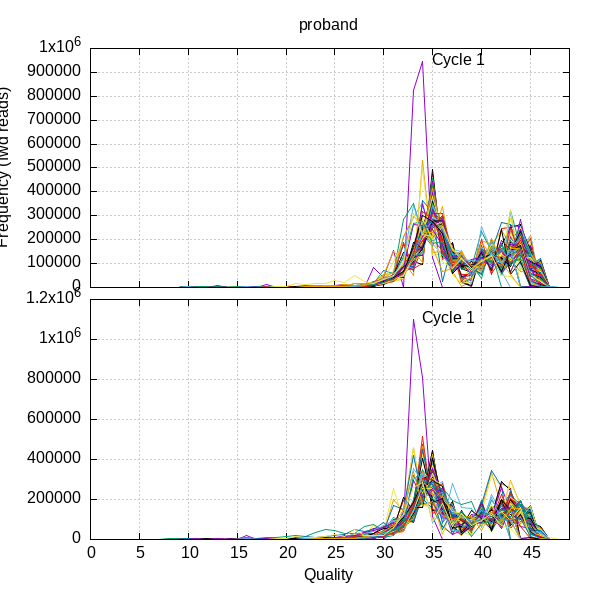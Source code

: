 
            set terminal png size 600,600 truecolor
            set output "./bamstat_plots/proband-quals3.png"
            set grid xtics ytics y2tics back lc rgb "#cccccc"
            set multiplot
             set rmargin 0; set lmargin 0; set tmargin 0; set bmargin 0; set origin 0.15,0.52; set size 0.8,0.4
            set title "proband"
            set ylabel "Frequency (fwd reads)"
            set label "Cycle 1" at 34+1,947419
            unset xlabel
            set xrange [0:49]
            set format x ""
        plot '-' using 1:2 with lines t '','-' using 1:2 with lines t '','-' using 1:2 with lines t '','-' using 1:2 with lines t '','-' using 1:2 with lines t '','-' using 1:2 with lines t '','-' using 1:2 with lines t '','-' using 1:2 with lines t '','-' using 1:2 with lines t '','-' using 1:2 with lines t '','-' using 1:2 with lines t '','-' using 1:2 with lines t '','-' using 1:2 with lines t '','-' using 1:2 with lines t '','-' using 1:2 with lines t '','-' using 1:2 with lines t '','-' using 1:2 with lines t '','-' using 1:2 with lines t '','-' using 1:2 with lines t '','-' using 1:2 with lines t '','-' using 1:2 with lines t '','-' using 1:2 with lines t '','-' using 1:2 with lines t '','-' using 1:2 with lines t '','-' using 1:2 with lines t '','-' using 1:2 with lines t '','-' using 1:2 with lines t '','-' using 1:2 with lines t '','-' using 1:2 with lines t '','-' using 1:2 with lines t '','-' using 1:2 with lines t '','-' using 1:2 with lines t '','-' using 1:2 with lines t '','-' using 1:2 with lines t '','-' using 1:2 with lines t '','-' using 1:2 with lines t '','-' using 1:2 with lines t '','-' using 1:2 with lines t '','-' using 1:2 with lines t '','-' using 1:2 with lines t '','-' using 1:2 with lines t '','-' using 1:2 with lines t '','-' using 1:2 with lines t '','-' using 1:2 with lines t '','-' using 1:2 with lines t '','-' using 1:2 with lines t '','-' using 1:2 with lines t '','-' using 1:2 with lines t '','-' using 1:2 with lines t '','-' using 1:2 with lines t '','-' using 1:2 with lines t '','-' using 1:2 with lines t '','-' using 1:2 with lines t '','-' using 1:2 with lines t '','-' using 1:2 with lines t '','-' using 1:2 with lines t '','-' using 1:2 with lines t '','-' using 1:2 with lines t '','-' using 1:2 with lines t '','-' using 1:2 with lines t '','-' using 1:2 with lines t '','-' using 1:2 with lines t '','-' using 1:2 with lines t '','-' using 1:2 with lines t '','-' using 1:2 with lines t '','-' using 1:2 with lines t '','-' using 1:2 with lines t '','-' using 1:2 with lines t '','-' using 1:2 with lines t '','-' using 1:2 with lines t '','-' using 1:2 with lines t '','-' using 1:2 with lines t '','-' using 1:2 with lines t '','-' using 1:2 with lines t '','-' using 1:2 with lines t '','-' using 1:2 with lines t '','-' using 1:2 with lines t '','-' using 1:2 with lines t '','-' using 1:2 with lines t '','-' using 1:2 with lines t '','-' using 1:2 with lines t '','-' using 1:2 with lines t '','-' using 1:2 with lines t '','-' using 1:2 with lines t '','-' using 1:2 with lines t '','-' using 1:2 with lines t '','-' using 1:2 with lines t '','-' using 1:2 with lines t '','-' using 1:2 with lines t '','-' using 1:2 with lines t '','-' using 1:2 with lines t '','-' using 1:2 with lines t '','-' using 1:2 with lines t '','-' using 1:2 with lines t '','-' using 1:2 with lines t '','-' using 1:2 with lines t '','-' using 1:2 with lines t '','-' using 1:2 with lines t '','-' using 1:2 with lines t '','-' using 1:2 with lines t '','-' using 1:2 with lines t '','-' using 1:2 with lines t ''
1	0
2	0
3	0
4	0
5	0
6	0
7	0
8	0
9	0
10	0
11	4
12	348
13	7040
14	0
15	0
16	0
17	0
18	10473
19	0
20	19
21	2870
22	45
23	0
24	0
25	9950
26	14256
27	0
28	0
29	83509
30	40516
31	155209
32	580
33	825210
34	947419
35	125234
36	0
37	0
38	0
39	0
40	0
41	0
42	0
43	0
44	0
45	0
46	0
47	0
48	0
end
1	0
2	0
3	0
4	0
5	21
6	517
7	0
8	0
9	0
10	0
11	729
12	491
13	1009
14	1660
15	763
16	748
17	556
18	18
19	1833
20	36
21	282
22	372
23	2312
24	4575
25	6068
26	3554
27	16830
28	10717
29	17806
30	70710
31	56929
32	285635
33	352827
34	224534
35	171815
36	286450
37	104825
38	128216
39	84087
40	233159
41	152598
42	0
43	0
44	0
45	0
46	0
47	0
48	0
end
1	0
2	0
3	5
4	30
5	5
6	53
7	429
8	0
9	0
10	0
11	113
12	616
13	682
14	553
15	732
16	1412
17	270
18	760
19	0
20	981
21	391
22	909
23	38
24	47
25	89
26	5002
27	6238
28	2843
29	18152
30	17751
31	40018
32	207400
33	294263
34	356327
35	195813
36	273176
37	157111
38	152687
39	11679
40	256461
41	152627
42	67019
43	0
44	0
45	0
46	0
47	0
48	0
end
1	0
2	0
3	94
4	29
5	2
6	478
7	0
8	0
9	1
10	0
11	88
12	833
13	852
14	876
15	840
16	595
17	1
18	674
19	1
20	1674
21	121
22	546
23	195
24	1619
25	4370
26	2780
27	5069
28	4926
29	11440
30	48285
31	151591
32	113646
33	48267
34	532347
35	145258
36	151767
37	64886
38	5429
39	23521
40	196691
41	178430
42	238324
43	180554
44	105582
45	0
46	0
47	0
48	0
end
1	0
2	1
3	83
4	8
5	823
6	0
7	0
8	2
9	48
10	195
11	1561
12	1526
13	1322
14	1403
15	1054
16	16
17	871
18	167
19	1604
20	730
21	212
22	720
23	2057
24	4402
25	5293
26	1846
27	6698
28	9149
29	16428
30	27447
31	110014
32	186471
33	81776
34	503814
35	133238
36	142688
37	53161
38	17139
39	103699
40	106613
41	187834
42	223855
43	286630
44	84
45	0
46	0
47	0
48	0
end
1	0
2	27
3	1
4	221
5	58
6	547
7	5
8	49
9	10
10	351
11	383
12	1895
13	1096
14	1808
15	771
16	910
17	1104
18	159
19	1024
20	906
21	2032
22	2020
23	2526
24	2128
25	1621
26	3310
27	4731
28	4054
29	14422
30	22067
31	53242
32	180675
33	68855
34	362975
35	312386
36	23344
37	184972
38	20264
39	4390
40	155886
41	149635
42	272573
43	264908
44	98341
45	0
46	0
47	0
48	0
end
1	0
2	34
3	250
4	0
5	67
6	609
7	0
8	28
9	28
10	347
11	385
12	1528
13	1502
14	1904
15	796
16	1002
17	1312
18	0
19	252
20	2129
21	1566
22	2361
23	2137
24	2119
25	1687
26	3768
27	4972
28	7531
29	14776
30	13926
31	44169
32	188033
33	80464
34	100519
35	475289
36	129644
37	186582
38	26075
39	5834
40	175409
41	55313
42	246360
43	249564
44	192411
45	0
46	0
47	0
48	0
end
1	0
2	33
3	246
4	0
5	69
6	551
7	2
8	42
9	6
10	341
11	351
12	1826
13	1255
14	1854
15	802
16	965
17	1295
18	45
19	234
20	1297
21	1899
22	1927
23	2759
24	2073
25	1044
26	4468
27	3619
28	7502
29	13958
30	17353
31	50070
32	147693
33	108580
34	94244
35	494063
36	124462
37	187930
38	19898
39	7280
40	136644
41	96139
42	174077
43	251565
44	262221
45	0
46	0
47	0
48	0
end
1	0
2	30
3	243
4	0
5	77
6	508
7	0
8	49
9	6
10	336
11	409
12	1437
13	1587
14	1312
15	1376
16	1036
17	1009
18	586
19	58
20	2029
21	1923
22	1350
23	2801
24	2180
25	1373
26	3442
27	7173
28	5843
29	15898
30	15363
31	55499
32	93794
33	146196
34	346060
35	201650
36	153832
37	163425
38	42953
39	27261
40	163799
41	122196
42	123784
43	257941
44	254729
45	129
46	0
47	0
48	0
end
1	0
2	37
3	226
4	0
5	98
6	564
7	0
8	60
9	4
10	387
11	336
12	1527
13	1542
14	1499
15	1310
16	1061
17	1050
18	492
19	83
20	1480
21	2164
22	1582
23	2856
24	2273
25	3165
26	2471
27	4031
28	7462
29	13336
30	19691
31	54625
32	90597
33	150423
34	204874
35	351103
36	158840
37	164202
38	15935
39	35765
40	167332
41	97540
42	79143
43	322708
44	168894
45	89914
46	0
47	0
48	0
end
1	0
2	41
3	282
4	0
5	82
6	603
7	7
8	51
9	13
10	388
11	347
12	1964
13	1286
14	1941
15	871
16	1023
17	1293
18	176
19	222
20	2094
21	2060
22	1403
23	2732
24	2130
25	1731
26	4198
27	4435
28	9209
29	12197
30	13404
31	57055
32	91114
33	160177
34	204337
35	352156
36	148253
37	168851
38	38330
39	17911
40	166462
41	124783
42	52245
43	318178
44	71882
45	184765
46	0
47	0
48	0
end
1	0
2	41
3	242
4	0
5	91
6	591
7	0
8	61
9	10
10	431
11	419
12	1595
13	1518
14	2000
15	853
16	1131
17	1296
18	340
19	23
20	2150
21	1530
22	1701
23	2978
24	2240
25	1600
26	3392
27	4235
28	9974
29	8133
30	15207
31	34058
32	108286
33	156836
34	105432
35	461668
36	147088
37	166699
38	19757
39	41564
40	147710
41	110848
42	85854
43	232415
44	156187
45	184498
46	0
47	0
48	0
end
1	0
2	33
3	242
4	0
5	103
6	604
7	4
8	46
9	14
10	412
11	443
12	1989
13	1241
14	1924
15	884
16	1026
17	1520
18	161
19	90
20	1888
21	2569
22	1671
23	2425
24	2719
25	1037
26	3513
27	5415
28	7607
29	14713
30	17785
31	41493
32	107629
33	92747
34	264190
35	328072
36	184734
37	165857
38	15577
39	25771
40	157687
41	92296
42	96703
43	325429
44	69758
45	182661
46	0
47	0
48	0
end
1	0
2	38
3	290
4	0
5	88
6	580
7	0
8	64
9	5
10	437
11	458
12	1873
13	1406
14	1963
15	921
16	1078
17	1533
18	301
19	127
20	2207
21	1551
22	3554
23	1968
24	2139
25	1875
26	4116
27	4863
28	13541
29	8431
30	12497
31	43845
32	68938
33	141078
34	228341
35	369014
36	145848
37	164650
38	45230
39	49501
40	160935
41	92676
42	111336
43	207721
44	151268
45	174397
46	0
47	0
48	0
end
1	0
2	45
3	259
4	0
5	94
6	597
7	0
8	65
9	60
10	432
11	457
12	1760
13	1630
14	1887
15	898
16	1116
17	1497
18	242
19	178
20	1714
21	1878
22	1665
23	3776
24	2303
25	1321
26	4439
27	3839
28	9209
29	15430
30	16324
31	34033
32	94453
33	150018
34	240469
35	373243
36	118240
37	142521
38	52842
39	52710
40	201295
41	59676
42	115135
43	191759
44	150561
45	172612
46	0
47	0
48	0
end
1	0
2	33
3	259
4	0
5	99
6	580
7	1
8	73
9	9
10	519
11	516
12	1997
13	1464
14	1976
15	942
16	1111
17	1522
18	346
19	135
20	1606
21	2040
22	2378
23	2582
24	3631
25	1320
26	3854
27	3857
28	9990
29	14403
30	11145
31	48842
32	64796
33	148880
34	224997
35	361146
36	177054
37	140535
38	46144
39	53101
40	112922
41	138203
42	101865
43	189257
44	175449
45	171103
46	0
47	0
48	0
end
1	0
2	38
3	298
4	2
5	98
6	574
7	2
8	78
9	70
10	449
11	162
12	2026
13	1669
14	2098
15	928
16	1163
17	1554
18	342
19	111
20	1885
21	1695
22	2703
23	4003
24	2237
25	1329
26	3991
27	4144
28	10651
29	15637
30	14922
31	38510
32	73548
33	135005
34	226753
35	369819
36	167697
37	136078
38	36765
39	63602
40	101020
41	156602
42	107176
43	214457
44	150642
45	170149
46	0
47	0
48	0
end
1	0
2	51
3	292
4	3
5	105
6	587
7	21
8	54
9	70
10	447
11	507
12	1727
13	1761
14	1962
15	974
16	1175
17	1837
18	70
19	1139
20	1257
21	1502
22	3014
23	2607
24	3008
25	1222
26	4434
27	4686
28	10063
29	14748
30	14039
31	48085
32	69796
33	107339
34	248314
35	369340
36	168520
37	140803
38	35047
39	56919
40	107796
41	140464
42	113581
43	197562
44	127194
45	218560
46	0
47	0
48	0
end
1	0
2	50
3	322
4	8
5	106
6	615
7	19
8	78
9	13
10	581
11	588
12	2072
13	1421
14	1730
15	967
16	1867
17	1514
18	170
19	1070
20	740
21	2010
22	1856
23	3789
24	3940
25	2682
26	3901
27	6602
28	9695
29	16722
30	12801
31	52988
32	66614
33	155649
34	213528
35	351220
36	168937
37	136361
38	29757
39	63112
40	116904
41	132921
42	121323
43	157412
44	160930
45	217037
46	60
47	0
48	0
end
1	0
2	37
3	358
4	0
5	97
6	628
7	0
8	85
9	16
10	625
11	527
12	1753
13	1797
14	1732
15	1038
16	1624
17	1921
18	124
19	1216
20	898
21	1471
22	2022
23	3716
24	4399
25	2865
26	3883
27	4637
28	9503
29	15258
30	12841
31	47490
32	59521
33	153931
34	225863
35	356770
36	161255
37	66469
38	115062
39	64447
40	122758
41	128930
42	96985
43	173829
44	159547
45	159571
46	55183
47	0
48	0
end
1	0
2	50
3	351
4	12
5	93
6	586
7	27
8	100
9	14
10	645
11	177
12	2387
13	1464
14	1710
15	960
16	1603
17	1843
18	114
19	1187
20	877
21	1645
22	3323
23	3784
24	2897
25	3174
26	3868
27	4982
28	9572
29	16912
30	12957
31	32821
32	74457
33	153310
34	168448
35	410067
36	163230
37	135109
38	26206
39	68546
40	125329
41	132456
42	90375
43	219824
44	132695
45	212422
46	73
47	0
48	0
end
1	0
2	55
3	381
4	8
5	95
6	573
7	30
8	84
9	12
10	689
11	215
12	2470
13	1271
14	2039
15	1004
16	1650
17	1867
18	229
19	1109
20	1247
21	1522
22	2462
23	4211
24	3372
25	3799
26	3860
27	5637
28	7368
29	15217
30	14142
31	43880
32	61488
33	114208
34	197918
35	414134
36	158587
37	79964
38	96219
39	72152
40	83957
41	156786
42	99573
43	140744
44	218040
45	154796
46	53618
47	0
48	0
end
1	0
2	65
3	390
4	33
5	113
6	571
7	18
8	104
9	99
10	671
11	265
12	2601
13	950
14	2184
15	1262
16	1907
17	1624
18	374
19	1092
20	991
21	1386
22	2614
23	4312
24	4213
25	2296
26	4231
27	5249
28	7139
29	19362
30	16997
31	34665
32	68254
33	102623
34	225390
35	401631
36	152044
37	152769
38	23946
39	72239
40	85358
41	147710
42	89352
43	245471
44	133626
45	204428
46	63
47	0
48	0
end
1	0
2	47
3	387
4	20
5	638
6	30
7	9
8	125
9	22
10	808
11	1141
12	2416
13	1279
14	2151
15	1816
16	386
17	1840
18	131
19	1966
20	1031
21	2516
22	3254
23	5809
24	4973
25	1946
26	4229
27	5240
28	13374
29	16374
30	25926
31	55407
32	48305
33	112138
34	198346
35	416899
36	147936
37	72326
38	102972
39	66215
40	95714
41	154158
42	75849
43	109226
44	257634
45	155111
46	54562
47	0
48	0
end
1	0
2	68
3	398
4	20
5	142
6	529
7	41
8	45
9	145
10	912
11	197
12	2486
13	1201
14	2283
15	1500
16	1236
17	1947
18	406
19	1162
20	820
21	1146
22	3349
23	4059
24	4406
25	4860
26	2456
27	5469
28	7240
29	16568
30	16883
31	49378
32	62804
33	126122
34	170279
35	410709
36	174033
37	77123
38	102860
39	73809
40	78070
41	163096
42	58623
43	104187
44	283833
45	98975
46	106807
47	0
48	0
end
1	0
2	15
3	515
4	10
5	645
6	48
7	15
8	21
9	2
10	949
11	2206
12	1383
13	2517
14	1365
15	1930
16	1200
17	702
18	441
19	1780
20	299
21	1486
22	3109
23	3843
24	5743
25	3452
26	2237
27	5418
28	6730
29	19282
30	14043
31	40900
32	71940
33	111255
34	179297
35	438757
36	164482
37	69287
38	87615
39	72784
40	122403
41	133990
42	50685
43	141783
44	254719
45	96814
46	104585
47	0
48	0
end
1	0
2	13
3	523
4	37
5	626
6	83
7	3
8	12
9	23
10	1094
11	2247
12	1596
13	1866
14	1713
15	1932
16	1196
17	761
18	734
19	1776
20	383
21	1217
22	1289
23	6225
24	5107
25	4785
26	1856
27	5659
28	7575
29	15936
30	15106
31	40644
32	69988
33	124092
34	198189
35	413266
36	139270
37	86677
38	92782
39	71858
40	101529
41	153538
42	85728
43	111094
44	255744
45	146064
46	50846
47	0
48	0
end
1	0
2	13
3	572
4	485
5	272
6	14
7	14
8	21
9	11
10	2673
11	1982
12	1994
13	2380
14	1955
15	226
16	1802
17	808
18	1865
19	1385
20	1662
21	5145
22	4698
23	6509
24	4206
25	3049
26	5854
27	15006
28	17629
29	22369
30	53196
31	56535
32	54320
33	126482
34	189557
35	377350
36	155001
37	62759
38	115593
39	53627
40	124529
41	116876
42	83392
43	173407
44	183348
45	143175
46	48936
47	0
48	0
end
1	0
2	16
3	612
4	57
5	534
6	119
7	2
8	14
9	18
10	1294
11	2139
12	1604
13	1675
14	2483
15	1554
16	675
17	2099
18	399
19	1865
20	215
21	1798
22	1271
23	6183
24	4344
25	5188
26	3899
27	4380
28	7921
29	15649
30	14872
31	47171
32	66007
33	114858
34	181933
35	439099
36	139625
37	83323
38	95311
39	57822
40	110335
41	173782
42	70045
43	121098
44	250414
45	91579
46	97401
47	0
48	0
end
1	0
2	25
3	659
4	70
5	489
6	112
7	16
8	0
9	19
10	1537
11	1773
12	2295
13	1307
14	2282
15	1804
16	845
17	2186
18	902
19	1209
20	306
21	2045
22	999
23	4964
24	5571
25	5244
26	4300
27	4032
28	6906
29	15757
30	19870
31	34520
32	80636
33	109940
34	223174
35	391772
36	139944
37	93028
38	89973
39	76367
40	105932
41	152928
42	80010
43	160551
44	211519
45	137529
46	47335
47	0
48	0
end
1	0
2	21
3	686
4	74
5	439
6	158
7	2
8	21
9	39
10	1725
11	1666
12	2287
13	1510
14	2965
15	1007
16	1411
17	1793
18	1159
19	1122
20	269
21	1861
22	1478
23	4347
24	6734
25	3982
26	5334
27	3767
28	7065
29	16907
30	18664
31	40027
32	93875
33	97810
34	183333
35	350216
36	219069
37	94531
38	92523
39	67818
40	103632
41	164665
42	60827
43	137401
44	217749
45	118218
46	92495
47	0
48	0
end
1	0
2	11
3	709
4	102
5	425
6	191
7	2
8	25
9	33
10	1921
11	1547
12	2377
13	1622
14	2736
15	1148
16	1488
17	1725
18	1240
19	1120
20	256
21	2234
22	1358
23	4428
24	6587
25	4420
26	4542
27	6426
28	6115
29	19566
30	19071
31	30638
32	83693
33	75518
34	243003
35	402729
36	128382
37	112864
38	90528
39	61033
40	100181
41	167013
42	85280
43	128043
44	244563
45	86348
46	89441
47	0
48	0
end
1	0
2	25
3	873
4	22
5	324
6	220
7	3
8	33
9	51
10	2021
11	1369
12	2482
13	2004
14	2488
15	1012
16	1787
17	1705
18	1249
19	1088
20	491
21	2138
22	948
23	5061
24	6568
25	3746
26	5637
27	4705
28	7351
29	18201
30	17393
31	37086
32	69652
33	109383
34	199719
35	290764
36	210449
37	157854
38	92879
39	70979
40	107225
41	157292
42	56974
43	125933
44	243396
45	112756
46	89346
47	0
48	0
end
1	0
2	25
3	827
4	138
5	288
6	240
7	2
8	29
9	38
10	2129
11	1350
12	2260
13	2309
14	1882
15	1825
16	1894
17	1697
18	1705
19	746
20	436
21	1949
22	1420
23	4214
24	8090
25	4063
26	5551
27	6107
28	5444
29	13853
30	24891
31	49310
32	71015
33	78576
34	172901
35	457244
36	141547
37	68437
38	127911
39	65831
40	94226
41	167652
42	60640
43	114221
44	224864
45	146708
46	86197
47	0
48	0
end
1	0
2	26
3	913
4	166
5	227
6	321
7	5
8	23
9	23
10	2415
11	1170
12	2392
13	2530
14	2284
15	1059
16	2084
17	1672
18	1887
19	711
20	356
21	1504
22	1780
23	5575
24	7967
25	4922
26	4031
27	4050
28	8466
29	15366
30	22797
31	41814
32	94205
33	100280
34	170454
35	275535
36	255655
37	105055
38	133501
39	55274
40	108895
41	169171
42	76157
43	108584
44	204152
45	142664
46	84564
47	0
48	0
end
1	0
2	30
3	1027
4	33
5	174
6	353
7	0
8	0
9	67
10	2458
11	1056
12	2295
13	2375
14	2787
15	1057
16	2221
17	1739
18	1658
19	770
20	700
21	2107
22	1478
23	4093
24	7069
25	5880
26	3503
27	6618
28	6526
29	14051
30	27608
31	33914
32	83425
33	79597
34	207953
35	306213
36	208972
37	114719
38	133420
39	47333
40	112921
41	167948
42	73813
43	116938
44	212089
45	140544
46	83150
47	0
48	0
end
1	0
2	38
3	1131
4	32
5	179
6	340
7	6
8	42
9	36
10	2642
11	781
12	2686
13	2423
14	2787
15	1020
16	2246
17	1653
18	1800
19	841
20	411
21	2530
22	1228
23	5542
24	7484
25	3739
26	6377
27	5453
28	7185
29	13886
30	19433
31	33267
32	88628
33	73736
34	161292
35	329035
36	253513
37	109364
38	117131
39	64771
40	56869
41	202895
42	86815
43	132514
44	200363
45	137096
46	80189
47	0
48	0
end
1	0
2	38
3	1115
4	41
5	152
6	273
7	21
8	1
9	109
10	2661
11	1147
12	2276
13	2505
14	2997
15	645
16	2305
17	1735
18	2238
19	436
20	371
21	2092
22	2119
23	4075
24	7052
25	6183
26	5529
27	3871
28	7804
29	18056
30	23135
31	33436
32	91549
33	102646
34	152388
35	361158
36	230540
37	73773
38	140059
39	47220
40	94932
41	171902
42	83445
43	116546
44	206349
45	134615
46	78651
47	0
48	0
end
1	0
2	50
3	1129
4	36
5	169
6	332
7	13
8	53
9	43
10	2764
11	550
12	3074
13	2415
14	3424
15	340
16	2402
17	1653
18	1661
19	1005
20	480
21	2242
22	2598
23	4381
24	7160
25	5199
26	6358
27	3712
28	8192
29	15578
30	19350
31	35965
32	91703
33	85676
34	218399
35	327087
36	182346
37	146864
38	86512
39	85251
40	74914
41	151390
42	89002
43	168905
44	203134
45	98670
46	76678
47	0
48	0
end
1	0
2	38
3	1178
4	71
5	142
6	349
7	8
8	0
9	82
10	2818
11	865
12	2625
13	2722
14	3359
15	259
16	2315
17	1802
18	1743
19	1199
20	446
21	2788
22	1450
23	4116
24	8497
25	5384
26	4554
27	7100
28	6383
29	12975
30	26100
31	37085
32	91962
33	87911
34	209414
35	385320
36	161172
37	117836
38	79172
39	62613
40	96381
41	161765
42	99710
43	144937
44	233705
45	72856
46	74290
47	0
48	0
end
1	0
2	63
3	510
4	766
5	149
6	372
7	8
8	0
9	120
10	2983
11	632
12	3213
13	2494
14	3180
15	778
16	2375
17	1802
18	1956
19	638
20	654
21	2453
22	2502
23	4929
24	9038
25	5156
26	3827
27	4377
28	8906
29	10000
30	30038
31	38712
32	89084
33	74609
34	170994
35	444746
36	160758
37	63846
38	128301
39	64747
40	99099
41	155577
42	82566
43	140904
44	224440
45	102596
46	71264
47	0
48	0
end
1	0
2	68
3	518
4	695
5	125
6	360
7	13
8	41
9	43
10	1981
11	1367
12	2755
13	2512
14	2705
15	927
16	2080
17	1736
18	1497
19	985
20	485
21	1981
22	2897
23	6083
24	5161
25	6898
26	4454
27	4760
28	9316
29	10898
30	26711
31	34821
32	85608
33	89207
34	197724
35	428617
36	139889
37	112062
38	83964
39	79088
40	90144
41	164853
42	64645
43	144010
44	226037
45	139023
46	35108
47	0
48	0
end
1	0
2	56
3	253
4	765
5	45
6	393
7	8
8	0
9	70
10	1036
11	2200
12	2016
13	2767
14	2167
15	941
16	2136
17	766
18	2073
19	779
20	656
21	1384
22	2594
23	4417
24	6102
25	5428
26	5721
27	6385
28	9270
29	5689
30	26540
31	32266
32	69134
33	101507
34	221768
35	386353
36	160212
37	112380
38	96870
39	60144
40	89136
41	155722
42	108976
43	174505
44	200240
45	112445
46	39300
47	0
48	0
end
1	0
2	46
3	545
4	490
5	54
6	432
7	8
8	0
9	43
10	1576
11	1806
12	1971
13	2759
14	2117
15	1029
16	2043
17	272
18	2708
19	530
20	918
21	1649
22	2688
23	5149
24	5035
25	5629
26	4622
27	6337
28	8302
29	5980
30	28574
31	34908
32	82634
33	87253
34	222131
35	299826
36	205091
37	153332
38	93084
39	81650
40	79624
41	168983
42	73530
43	157348
44	195729
45	100297
46	83508
47	0
48	0
end
1	0
2	65
3	579
4	523
5	49
6	425
7	9
8	0
9	105
10	1514
11	1661
12	1806
13	3464
14	2000
15	972
16	2198
17	675
18	2160
19	1115
20	266
21	1596
22	2129
23	5603
24	5730
25	5341
26	3317
27	8118
28	8897
29	6149
30	23701
31	35523
32	91470
33	92903
34	164356
35	289271
36	253601
37	115431
38	131680
39	74540
40	48576
41	197120
42	91069
43	130268
44	187622
45	95493
46	121796
47	0
48	0
end
1	0
2	71
3	625
4	473
5	78
6	402
7	14
8	0
9	153
10	1664
11	1591
12	1961
13	3233
14	1821
15	1402
16	2089
17	761
18	2127
19	1276
20	114
21	1805
22	3778
23	4540
24	5675
25	4819
26	4511
27	5237
28	9676
29	9722
30	20356
31	37215
32	87804
33	89315
34	207316
35	258596
36	260075
37	111048
38	128690
39	79747
40	53415
41	198900
42	73900
43	124823
44	195163
45	93739
46	119677
47	0
48	0
end
1	0
2	73
3	684
4	450
5	212
6	200
7	10
8	0
9	150
10	1807
11	1872
12	3833
13	1825
14	1830
15	1903
16	1083
17	623
18	2381
19	1286
20	1403
21	2690
22	6703
23	4775
24	5352
25	5556
26	7071
27	6734
28	10185
29	23308
30	34153
31	53766
32	85521
33	94747
34	196179
35	278760
36	227921
37	128648
38	92804
39	85702
40	67460
41	155746
42	99867
43	144632
44	191175
45	96826
46	79987
47	0
48	0
end
1	0
2	73
3	722
4	71
5	418
6	421
7	14
8	0
9	131
10	1801
11	1136
12	2434
13	2803
14	2147
15	823
16	2644
17	371
18	1588
19	2208
20	279
21	1898
22	3185
23	5711
24	5561
25	4116
26	4732
27	4841
28	8607
29	12244
30	24537
31	36669
32	79003
33	110450
34	184692
35	298351
36	243990
37	147399
38	88031
39	94587
40	66040
41	141756
42	88906
43	145548
44	180331
45	126725
46	78361
47	0
48	0
end
1	0
2	79
3	786
4	0
5	433
6	326
7	65
8	0
9	147
10	1289
11	1319
12	2424
13	2917
14	2683
15	1191
16	1848
17	819
18	1586
19	2456
20	338
21	1323
22	3796
23	4884
24	4835
25	5366
26	5719
27	4909
28	10060
29	12761
30	18336
31	45437
32	63834
33	103979
34	202702
35	278088
36	249857
37	110435
38	128712
39	79301
40	94176
41	134845
42	73513
43	153968
44	192509
45	88417
46	112273
47	0
48	0
end
1	0
2	84
3	797
4	0
5	460
6	333
7	82
8	0
9	176
10	2144
11	655
12	2507
13	2697
14	2710
15	694
16	2617
17	1272
18	1087
19	2527
20	435
21	1709
22	3988
23	4188
24	6679
25	4083
26	5522
27	5312
28	9931
29	11205
30	24353
31	39935
32	88016
33	102671
34	170798
35	284168
36	256902
37	114163
38	121602
39	98070
40	38531
41	188886
42	82336
43	122988
44	171306
45	116437
46	108136
47	0
48	0
end
1	0
2	82
3	867
4	0
5	92
6	676
7	63
8	0
9	172
10	2407
11	339
12	2407
13	2830
14	2687
15	716
16	2516
17	961
18	1488
19	2313
20	1091
21	986
22	4527
23	2753
24	6577
25	3702
26	7853
27	5299
28	7301
29	10424
30	20174
31	41536
32	70266
33	122692
34	179608
35	301892
36	225623
37	118766
38	123893
39	78608
40	72169
41	193599
42	68639
43	122772
44	167864
45	115379
46	106944
47	0
48	0
end
1	0
2	115
3	849
4	1
5	78
6	651
7	71
8	0
9	181
10	1914
11	1073
12	1674
13	3522
14	2890
15	455
16	2245
17	1574
18	1031
19	1698
20	1836
21	1575
22	4145
23	3993
24	6408
25	4316
26	7036
27	3731
28	9314
29	10642
30	18457
31	48555
32	69618
33	112377
34	215977
35	205656
36	300990
37	111127
38	132959
39	79468
40	66585
41	165974
42	76598
43	155522
44	181941
45	82077
46	103146
47	0
48	0
end
1	0
2	89
3	374
4	426
5	70
6	614
7	0
8	47
9	208
10	513
11	2188
12	1052
13	3557
14	2032
15	1666
16	1944
17	934
18	1181
19	1219
20	1961
21	1376
22	2396
23	5931
24	4133
25	5328
26	4793
27	6167
28	8172
29	13023
30	13556
31	38539
32	73369
33	126322
34	177076
35	281526
36	259348
37	121354
38	135731
39	86093
40	63619
41	152480
42	69020
43	167686
44	162583
45	128986
46	69861
47	0
48	0
end
1	0
2	73
3	380
4	480
5	89
6	608
7	15
8	42
9	71
10	575
11	2312
12	1003
13	3642
14	2205
15	1283
16	1713
17	1413
18	1607
19	1455
20	1393
21	1559
22	1922
23	5495
24	5913
25	4868
26	4501
27	4717
28	9236
29	11846
30	12449
31	38740
32	88210
33	105262
34	193640
35	273847
36	261976
37	116603
38	127371
39	81096
40	58001
41	160565
42	82002
43	165860
44	161180
45	127779
46	71955
47	0
48	0
end
1	0
2	0
3	74
4	751
5	0
6	199
7	449
8	48
9	0
10	557
11	1877
12	1373
13	2371
14	2165
15	1908
16	1854
17	479
18	1669
19	593
20	1731
21	1732
22	2243
23	6421
24	4078
25	3257
26	4658
27	5332
28	9438
29	11361
30	16545
31	29466
32	85567
33	120643
34	229251
35	410034
36	145494
37	102573
38	90983
39	109796
40	75917
41	131466
42	67577
43	155406
44	196032
45	89347
46	72644
47	0
48	0
end
1	0
2	0
3	74
4	799
5	0
6	209
7	390
8	37
9	0
10	401
11	1451
12	1971
13	2410
14	1864
15	2244
16	1763
17	475
18	1685
19	152
20	2663
21	1637
22	1397
23	5119
24	4439
25	4424
26	4814
27	5018
28	8388
29	9996
30	16663
31	28675
32	72018
33	115123
34	254649
35	282663
36	209239
37	158142
38	80947
39	107179
40	79589
41	132300
42	80798
43	163742
44	161311
45	74241
46	112591
47	0
48	0
end
1	0
2	91
3	0
4	803
5	196
6	164
7	286
8	36
9	0
10	469
11	2357
12	1938
13	1875
14	1911
15	1941
16	1828
17	559
18	1625
19	616
20	2865
21	1634
22	4678
23	5535
24	4086
25	2544
26	6300
27	8576
28	7063
29	13203
30	24027
31	39754
32	89312
33	104868
34	212669
35	299451
36	201752
37	163924
38	98779
39	79894
40	105448
41	124189
42	60792
43	180132
44	176862
45	46199
46	110823
47	0
48	0
end
1	0
2	0
3	75
4	850
5	0
6	151
7	422
8	30
9	0
10	397
11	1493
12	1911
13	1619
14	2788
15	2049
16	1321
17	1085
18	1687
19	16
20	2125
21	1593
22	2139
23	4749
24	5387
25	5296
26	2416
27	6711
28	9751
29	9773
30	14583
31	37161
32	74454
33	106083
34	235687
35	299418
36	221094
37	157092
38	76598
39	93682
40	93988
41	131626
42	76938
43	152186
44	173662
45	70867
46	109412
47	0
48	0
end
1	0
2	0
3	94
4	851
5	0
6	163
7	410
8	38
9	0
10	460
11	1607
12	1846
13	1699
14	2318
15	2530
16	1219
17	1072
18	1650
19	105
20	1887
21	2400
22	2341
23	5262
24	4934
25	4755
26	4478
27	5994
28	10017
29	10146
30	16496
31	36653
32	59447
33	114346
34	215267
35	303221
36	245443
37	115699
38	118067
39	78785
40	74233
41	154859
42	98223
43	154166
44	159940
45	102961
46	72497
47	0
48	0
end
1	0
2	0
3	125
4	855
5	0
6	138
7	440
8	41
9	0
10	393
11	1639
12	1685
13	1896
14	2721
15	1891
16	2117
17	551
18	1628
19	111
20	1974
21	2676
22	1806
23	6300
24	4613
25	5202
26	4395
27	5637
28	9116
29	9994
30	13735
31	30405
32	72758
33	122248
34	178282
35	306582
36	245689
37	130138
38	124645
39	81055
40	76419
41	147658
42	80352
43	172833
44	111288
45	120720
46	104046
47	0
48	0
end
1	0
2	0
3	123
4	888
5	0
6	124
7	454
8	27
9	14
10	383
11	1627
12	1848
13	1107
14	3116
15	2181
16	1481
17	1127
18	1708
19	196
20	879
21	3641
22	2271
23	5718
24	4567
25	5773
26	3017
27	7882
28	8289
29	9422
30	14893
31	27486
32	69093
33	118508
34	197824
35	293839
36	271578
37	109152
38	114011
39	78742
40	87371
41	152608
42	100848
43	165824
44	120895
45	127342
46	67027
47	0
48	0
end
1	0
2	0
3	138
4	801
5	0
6	275
7	329
8	23
9	19
10	353
11	1416
12	2055
13	983
14	3038
15	2477
16	1540
17	1183
18	1660
19	224
20	1345
21	3593
22	2730
23	5181
24	4056
25	5919
26	3606
27	6999
28	9643
29	9550
30	13522
31	31714
32	70856
33	122351
34	183650
35	275761
36	284965
37	124083
38	127766
39	56482
40	98315
41	152136
42	83034
43	163707
44	153175
45	75155
46	97189
47	0
48	0
end
1	0
2	0
3	135
4	888
5	0
6	267
7	297
8	46
9	125
10	207
11	1794
12	1821
13	1521
14	2586
15	2603
16	1842
17	747
18	1522
19	276
20	2028
21	2849
22	2521
23	5863
24	4478
25	5496
26	5456
27	6636
28	6665
29	11510
30	16462
31	28873
32	65304
33	107375
34	165994
35	311844
36	276416
37	134452
38	111671
39	68062
40	108346
41	130694
42	106404
43	151219
44	145777
45	89635
46	92306
47	0
48	0
end
1	0
2	0
3	154
4	874
5	2
6	259
7	358
8	55
9	129
10	186
11	1138
12	2615
13	1414
14	2599
15	2801
16	1153
17	1328
18	1550
19	189
20	1450
21	3781
22	2059
23	6185
24	5285
25	5261
26	5392
27	5757
28	6719
29	9846
30	15799
31	23862
32	88506
33	110468
34	162052
35	341802
36	219357
37	165656
38	90396
39	95228
40	101981
41	130472
42	96566
43	139937
44	133157
45	106919
46	88266
47	0
48	0
end
1	0
2	159
3	1
4	304
5	590
6	237
7	329
8	29
9	178
10	156
11	691
12	2640
13	1283
14	3284
15	2600
16	1997
17	883
18	1694
19	172
20	2396
21	1974
22	2492
23	5102
24	6567
25	6726
26	5912
27	5502
28	6794
29	10191
30	15922
31	34520
32	80575
33	101493
34	193584
35	245418
36	293463
37	154354
38	121899
39	58947
40	122949
41	128033
42	98169
43	127776
44	140644
45	103767
46	84461
47	0
48	0
end
1	0
2	1
3	147
4	315
5	580
6	212
7	365
8	54
9	146
10	390
11	426
12	2871
13	1765
14	2460
15	2736
16	2064
17	837
18	1531
19	184
20	2317
21	1953
22	3136
23	4263
24	8563
25	5774
26	5311
27	5682
28	4725
29	11802
30	16442
31	32220
32	68776
33	114575
34	148832
35	366546
36	249491
37	103454
38	123513
39	51794
40	129752
41	115915
42	116915
43	151300
44	134858
45	99901
46	79779
47	0
48	0
end
1	0
2	169
3	0
4	312
5	581
6	249
7	351
8	66
9	186
10	127
11	766
12	2847
13	1672
14	2651
15	3010
16	1793
17	804
18	1380
19	489
20	1762
21	3005
22	2919
23	5186
24	7142
25	6544
26	5043
27	6748
28	4766
29	13239
30	17695
31	28793
32	79017
33	117095
34	175314
35	322867
36	256830
37	132291
38	100228
39	78172
40	117790
41	112497
42	106369
43	163523
44	137027
45	77305
46	75842
47	0
48	0
end
1	0
2	0
3	172
4	329
5	565
6	263
7	351
8	225
9	17
10	370
11	443
12	2991
13	1661
14	2838
15	3078
16	1156
17	1579
18	1212
19	578
20	2679
21	2540
22	2335
23	4864
24	5968
25	8776
26	5516
27	6599
28	4413
29	13218
30	14802
31	33402
32	70106
33	112324
34	136101
35	357528
36	270278
37	107398
38	132350
39	53187
40	129064
41	129660
42	108245
43	151229
44	143612
45	74822
46	71351
47	0
48	0
end
1	0
2	0
3	526
4	3
5	640
6	235
7	322
8	184
9	146
10	244
11	466
12	3078
13	984
14	3441
15	2796
16	1685
17	1271
18	1286
19	600
20	2250
21	3410
22	1419
23	4354
24	6858
25	8867
26	5738
27	7388
28	5949
29	12112
30	18163
31	30631
32	77088
33	117532
34	190031
35	352549
36	215279
37	123202
38	108966
39	64815
40	142287
41	131070
42	100036
43	142192
44	138737
45	72651
46	66271
47	0
48	0
end
1	0
2	0
3	225
4	329
5	622
6	196
7	361
8	219
9	19
10	319
11	463
12	3102
13	1705
14	2442
15	3252
16	2012
17	589
18	1377
19	599
20	2402
21	2545
22	2471
23	5603
24	4908
25	8343
26	7324
27	6190
28	4893
29	12572
30	18380
31	30373
32	57425
33	147262
34	167563
35	332094
36	245539
37	136535
38	102602
39	59224
40	148614
41	111922
42	113701
43	153917
44	134172
45	69232
46	61640
47	0
48	0
end
1	0
2	0
3	234
4	285
5	631
6	195
7	401
8	197
9	61
10	304
11	545
12	3362
13	719
14	3724
15	2896
16	2344
17	613
18	1227
19	809
20	1715
21	3335
22	2596
23	6246
24	4618
25	9537
26	5455
27	4869
28	7396
29	12516
30	16733
31	34656
32	53602
33	133691
34	174516
35	326386
36	260175
37	138432
38	103983
39	55460
40	143985
41	121636
42	116313
43	124356
44	132983
45	92385
46	56657
47	0
48	0
end
1	0
2	0
3	258
4	293
5	628
6	192
7	427
8	195
9	349
10	0
11	216
12	3876
13	665
14	3599
15	2372
16	2651
17	967
18	1200
19	807
20	1531
21	3902
22	1672
23	6188
24	4323
25	10070
26	7816
27	6110
28	5098
29	11921
30	12796
31	37143
32	58918
33	119828
34	158051
35	358242
36	259502
37	103950
38	132072
39	65730
40	125048
41	136857
42	120061
43	92896
44	172371
45	76496
46	52845
47	0
48	0
end
1	0
2	0
3	540
4	0
5	647
6	183
7	443
8	296
9	321
10	0
11	181
12	3986
13	1649
14	2920
15	1936
16	3061
17	1034
18	1170
19	1055
20	148
21	5184
22	1756
23	6433
24	4447
25	8874
26	8235
27	6845
28	4252
29	8334
30	16763
31	37007
32	54341
33	134814
34	133678
35	400484
36	212810
37	116062
38	141908
39	49169
40	153111
41	90144
42	153176
43	86151
44	182684
45	73324
46	47889
47	0
48	0
end
1	0
2	1
3	565
4	0
5	693
6	200
7	431
8	232
9	356
10	0
11	225
12	4181
13	737
14	3616
15	1860
16	3082
17	957
18	758
19	1339
20	1627
21	3508
22	1908
23	5718
24	5674
25	7382
26	9429
27	8569
28	5834
29	8031
30	18752
31	31257
32	66715
33	128505
34	143361
35	353310
36	264927
37	100318
38	144351
39	72142
40	119536
41	103576
42	162478
43	109746
44	118546
45	91219
46	49095
47	0
48	0
end
1	0
2	358
3	276
4	0
5	715
6	251
7	532
8	259
9	151
10	0
11	393
12	4185
13	931
14	3624
15	1885
16	3060
17	1199
18	861
19	1231
20	1565
21	3734
22	2229
23	6339
24	4128
25	9949
26	6481
27	7870
28	4850
29	13476
30	18172
31	40346
32	51700
33	137273
34	142614
35	341506
36	246637
37	136989
38	137899
39	49665
40	133958
41	97165
42	150523
43	110099
44	176011
45	57923
46	42934
47	0
48	0
end
1	0
2	0
3	256
4	231
5	0
6	668
7	332
8	644
9	49
10	150
11	38
12	423
13	3295
14	875
15	2146
16	2349
17	3506
18	946
19	551
20	1521
21	451
22	2692
23	4021
24	2859
25	6128
26	11190
27	4403
28	6981
29	7939
30	15387
31	27840
32	33015
33	161634
34	223501
35	415244
36	213681
37	80719
38	156573
39	73539
40	188600
41	131984
42	124156
43	112608
44	64948
45	61138
46	26
47	0
48	0
end
1	0
2	3
3	277
4	234
5	0
6	737
7	204
8	650
9	0
10	129
11	149
12	525
13	3284
14	722
15	3048
16	2602
17	1891
18	422
19	891
20	921
21	3488
22	1341
23	3700
24	4502
25	5826
26	8975
27	4779
28	10675
29	6412
30	20524
31	25967
32	43693
33	127036
34	213010
35	381288
36	227114
37	135100
38	110103
39	64373
40	98407
41	181452
42	163127
43	121102
44	84610
45	66795
46	17067
47	0
48	0
end
1	0
2	295
3	0
4	184
5	1
6	744
7	334
8	396
9	17
10	90
11	267
12	864
13	2703
14	922
15	2797
16	2419
17	1881
18	309
19	1322
20	231
21	3371
22	1634
23	3688
24	4117
25	5793
26	6537
27	5671
28	10397
29	5244
30	20290
31	27781
32	54953
33	157936
34	163107
35	314403
36	281441
37	123122
38	129725
39	73079
40	127390
41	123254
42	162564
43	68621
44	152548
45	50024
46	52431
47	0
48	0
end
1	0
2	325
3	208
4	0
5	610
6	140
7	155
8	537
9	91
10	0
11	300
12	1958
13	2109
14	1347
15	1649
16	2465
17	1552
18	263
19	1316
20	263
21	4092
22	1445
23	3803
24	4649
25	5608
26	7715
27	6531
28	5781
29	7080
30	17714
31	31926
32	68413
33	136701
34	165545
35	310173
36	307992
37	85658
38	137870
39	78491
40	104805
41	141454
42	163551
43	61476
44	162336
45	53787
46	52406
47	0
48	0
end
1	0
2	297
3	209
4	0
5	646
6	140
7	337
8	353
9	92
10	0
11	264
12	1361
13	2891
14	1266
15	1671
16	2430
17	1658
18	323
19	1222
20	266
21	4289
22	1214
23	3545
24	4671
25	5569
26	7266
27	6475
28	7364
29	5248
30	15000
31	34670
32	55352
33	141908
34	194591
35	283009
36	259008
37	144375
38	141844
39	69045
40	112328
41	130236
42	126411
43	86231
44	181382
45	59727
46	43159
47	0
48	0
end
1	0
2	349
3	179
4	0
5	612
6	150
7	328
8	370
9	76
10	0
11	358
12	2029
13	2236
14	1330
15	1591
16	2732
17	1290
18	336
19	1227
20	1244
21	3115
22	1832
23	4243
24	3664
25	6022
26	8838
27	6538
28	7761
29	6871
30	17153
31	36823
32	56599
33	150582
34	168589
35	326271
36	232596
37	129079
38	129271
39	85248
40	107424
41	123003
42	157325
43	101002
44	153934
45	75532
46	20375
47	8
48	0
end
1	0
2	333
3	186
4	0
5	616
6	137
7	350
8	320
9	77
10	0
11	332
12	1989
13	2596
14	1237
15	1543
16	2608
17	1317
18	304
19	1216
20	1391
21	2741
22	2346
23	3553
24	4410
25	6814
26	8721
27	4907
28	6549
29	8645
30	18611
31	27815
32	56769
33	122971
34	214828
35	267313
36	281315
37	133837
38	130972
39	69789
40	105085
41	123675
42	179684
43	90387
44	144078
45	60538
46	36438
47	3359
48	0
end
1	0
2	353
3	186
4	0
5	628
6	139
7	350
8	320
9	87
10	0
11	295
12	2480
13	1951
14	802
15	1897
16	2492
17	1644
18	451
19	1071
20	1470
21	2453
22	3015
23	3535
24	5720
25	5927
26	6988
27	5115
28	9345
29	7260
30	21154
31	33812
32	45308
33	143011
34	199327
35	287157
36	282139
37	99023
38	145966
39	70842
40	119244
41	110256
42	160487
43	113330
44	150236
45	51884
46	30018
47	0
48	0
end
1	0
2	397
3	184
4	0
5	681
6	139
7	514
8	189
9	33
10	49
11	314
12	2257
13	2376
14	465
15	2296
16	2674
17	1487
18	374
19	1148
20	323
21	3877
22	2266
23	4098
24	4180
25	7282
26	8661
27	5699
28	7749
29	6698
30	16531
31	37199
32	55588
33	137476
34	211281
35	216832
36	337942
37	102473
38	145657
39	67014
40	112074
41	121591
42	131751
43	106177
44	194529
45	35278
46	29577
47	0
48	0
end
1	0
2	383
3	133
4	0
5	684
6	131
7	385
8	301
9	34
10	58
11	306
12	1610
13	3265
14	522
15	2091
16	2226
17	2011
18	431
19	853
20	461
21	3735
22	2448
23	4004
24	4714
25	5076
26	9516
27	4602
28	11438
29	5076
30	20810
31	25231
32	48585
33	140465
34	198975
35	265487
36	273345
37	161984
38	129406
39	72696
40	109354
41	118505
42	106623
43	127601
44	178433
45	53781
46	23545
47	0
48	0
end
1	0
2	376
3	130
4	0
5	0
6	820
7	524
8	186
9	26
10	41
11	308
12	1193
13	3106
14	1086
15	1975
16	1977
17	2275
18	380
19	931
20	1583
21	3097
22	2466
23	3880
24	5298
25	3877
26	8393
27	8097
28	7595
29	5973
30	20084
31	33554
32	62175
33	165074
34	168981
35	255713
36	303099
37	131445
38	127754
39	91397
40	99441
41	142860
42	66068
43	145248
44	172487
45	50229
46	15665
47	0
48	0
end
1	0
2	398
3	117
4	0
5	2
6	999
7	203
8	183
9	128
10	47
11	267
12	1279
13	3777
14	524
15	1953
16	2195
17	2064
18	396
19	1033
20	1535
21	3282
22	2604
23	3875
24	5853
25	4980
26	7844
27	10278
28	5355
29	8554
30	20593
31	23580
32	58731
33	142811
34	195663
35	247950
36	301984
37	139199
38	139656
39	63270
40	123352
41	114542
42	94058
43	151884
44	169761
45	39645
46	15710
47	2
48	0
end
1	0
2	408
3	141
4	0
5	692
6	330
7	197
8	199
9	143
10	40
11	348
12	1240
13	4329
14	161
15	1984
16	2173
17	2054
18	395
19	962
20	1751
21	3497
22	2163
23	5950
24	2704
25	7978
26	7535
27	5917
28	10477
29	5553
30	20391
31	41804
32	41757
33	189377
34	161370
35	275188
36	281684
37	121445
38	122824
39	85631
40	121317
41	139055
42	68230
43	153758
44	176952
45	25085
46	10817
47	775
48	3
end
1	0
2	438
3	118
4	2
5	712
6	372
7	199
8	139
9	105
10	134
11	236
12	1308
13	3918
14	507
15	1666
16	2309
17	1615
18	725
19	937
20	1938
21	3154
22	1759
23	5188
24	4081
25	5127
26	9261
27	8597
28	7329
29	8868
30	16408
31	37507
32	54780
33	139717
34	214495
35	263969
36	278523
37	127009
38	132107
39	83243
40	118801
41	109494
42	94247
43	149194
44	166618
45	34987
46	8391
47	69
48	701
end
1	0
2	585
3	0
4	754
5	71
6	660
7	84
8	172
9	44
10	92
11	3294
12	2162
13	878
14	1915
15	2776
16	1298
17	194
18	1877
19	2146
20	3535
21	3021
22	2930
23	5435
24	5494
25	8822
26	10201
27	5472
28	9957
29	17547
30	42228
31	46024
32	68680
33	138826
34	269226
35	207220
36	243111
37	117075
38	119945
39	74975
40	121479
41	106847
42	184091
43	106267
44	122251
45	28768
46	6110
47	4
48	0
end
1	0
2	393
3	91
4	0
5	0
6	1021
7	185
8	160
9	17
10	64
11	365
12	755
13	3903
14	1179
15	1503
16	2273
17	1230
18	1009
19	884
20	1814
21	3323
22	2219
23	4439
24	5956
25	4821
26	7657
27	8316
28	6309
29	7608
30	23564
31	35856
32	46777
33	138733
34	221764
35	279556
36	248616
37	139269
38	136815
39	73137
40	89606
41	143274
42	99337
43	149230
44	162404
45	27097
46	644
47	4420
48	0
end
1	0
2	419
3	97
4	0
5	0
6	972
7	177
8	156
9	16
10	51
11	281
12	1083
13	3882
14	721
15	1474
16	1930
17	1956
18	471
19	872
20	1677
21	3077
22	2566
23	5059
24	3209
25	4811
26	11151
27	7255
28	7442
29	7371
30	22836
31	28483
32	53247
33	156856
34	231468
35	231813
36	265338
37	155158
38	126148
39	69883
40	118537
41	111986
42	91530
43	161596
44	164422
45	22224
46	250
47	4
48	0
end
1	0
2	440
3	97
4	0
5	0
6	994
7	155
8	154
9	23
10	85
11	243
12	590
13	4316
14	655
15	1472
16	1892
17	1408
18	743
19	936
20	1625
21	3112
22	2396
23	3712
24	3955
25	7400
26	8489
27	5570
28	9554
29	7564
30	17654
31	33452
32	52142
33	135267
34	288302
35	199084
36	256750
37	158868
38	116992
39	73059
40	114237
41	128351
42	136397
43	114231
44	161269
45	14238
46	1395
47	2002
48	0
end
1	0
2	388
3	66
4	0
5	0
6	893
7	159
8	140
9	17
10	17
11	292
12	592
13	3997
14	694
15	1368
16	1885
17	1186
18	751
19	1188
20	1470
21	2876
22	2603
23	3592
24	4215
25	6110
26	9827
27	6095
28	7734
29	6400
30	24118
31	33059
32	66646
33	141277
34	253164
35	277950
36	225499
37	146120
38	100061
39	84679
40	137415
41	83578
42	111072
43	135727
44	162045
45	13247
46	1220
47	0
48	0
end
1	0
2	400
3	72
4	0
5	208
6	653
7	163
8	263
9	11
10	11
11	249
12	664
13	4100
14	957
15	1419
16	1917
17	1211
18	820
19	422
20	2130
21	2716
22	1829
23	2880
24	4601
25	6517
26	8500
27	6209
28	8678
29	9059
30	18934
31	36769
32	60994
33	135625
34	315918
35	285210
36	194678
37	104734
38	107864
39	85800
40	95188
41	123839
42	150561
43	101849
44	159835
45	5447
46	0
47	0
48	0
end
1	0
2	349
3	62
4	1
5	163
6	564
7	109
8	199
9	11
10	18
11	182
12	439
13	3794
14	793
15	1374
16	1697
17	1081
18	713
19	1352
20	1171
21	2521
22	2469
23	2562
24	5440
25	5461
26	8116
27	7744
28	6681
29	8066
30	24032
31	40532
32	68899
33	169477
34	301580
35	274142
36	224242
37	59812
38	95778
39	83611
40	145590
41	70837
42	243415
43	54823
44	107886
45	7976
46	425
47	0
48	0
end
1	0
2	0
3	267
4	152
5	0
6	418
7	153
8	80
9	8
10	0
11	62
12	99
13	3604
14	618
15	1305
16	735
17	1396
18	741
19	1050
20	1086
21	528
22	3476
23	2225
24	4941
25	9534
26	5798
27	8498
28	6889
29	7188
30	27517
31	46910
32	85445
33	264782
34	260569
35	243599
36	176338
37	67238
38	97861
39	119018
40	127296
41	78147
42	198715
43	158448
44	3866
45	2816
46	164
47	0
48	0
end
1	0
2	0
3	147
4	93
5	0
6	255
7	89
8	96
9	7
10	0
11	24
12	300
13	2262
14	400
15	661
16	857
17	1095
18	558
19	1069
20	709
21	824
22	2974
23	2617
24	4837
25	6060
26	7395
27	7788
28	8541
29	14565
30	20668
31	47986
32	128959
33	269290
34	274174
35	182773
36	194449
37	70824
38	121697
39	76397
40	110871
41	111847
42	163681
43	158435
44	3344
45	0
46	0
47	0
48	0
end
1	0
2	0
3	85
4	9
5	0
6	12
7	99
8	18
9	15
10	1
11	1
12	344
13	372
14	616
15	179
16	784
17	679
18	945
19	360
20	585
21	329
22	1654
23	2475
24	6754
25	8235
26	4996
27	6185
28	8279
29	20775
30	31384
31	47210
32	122979
33	342566
34	224597
35	182187
36	135475
37	84780
38	116719
39	111605
40	107869
41	140027
42	102958
43	160025
44	0
45	0
46	0
47	0
48	0
end
1	0
2	0
3	0
4	0
5	0
6	2
7	0
8	0
9	1
10	0
11	163
12	110
13	24
14	0
15	434
16	417
17	697
18	379
19	142
20	367
21	1364
22	2151
23	6068
24	5210
25	5999
26	4910
27	8421
28	11624
29	18823
30	38210
31	65046
32	212050
33	296693
34	269796
35	168646
36	65531
37	81143
38	143879
39	90380
40	82708
41	206237
42	102858
43	56357
44	0
45	0
46	0
47	0
48	0
end
1	0
2	0
3	0
4	0
5	0
6	0
7	0
8	0
9	0
10	0
11	0
12	0
13	0
14	0
15	0
16	376
17	218
18	1190
19	5479
20	5268
21	15253
22	12257
23	16282
24	15944
25	29094
26	22578
27	48428
28	24501
29	16661
30	34056
31	50338
32	104688
33	308981
34	221019
35	214530
36	109968
37	79526
38	120820
39	78088
40	107659
41	132357
42	48414
43	47956
44	0
45	0
46	0
47	0
48	0
end
1	0
2	0
3	0
4	0
5	0
6	0
7	0
8	0
9	0
10	0
11	0
12	0
13	0
14	0
15	0
16	0
17	0
18	0
19	0
20	0
21	0
22	0
23	0
24	0
25	0
26	0
27	0
28	0
29	0
30	0
31	0
32	0
33	0
34	0
35	0
36	0
37	0
38	0
39	0
40	0
41	0
42	0
43	0
44	0
45	0
46	0
47	0
48	0
end

                set origin 0.15,0.1
                set size 0.8,0.4
                unset title
                unset format
                set xtics
                set xlabel "Quality"
                unset label
                set label "Cycle 1" at 33+1,1101833
                set ylabel "Frequency (rev reads)"
            plot '-' using 1:2 with lines t '','-' using 1:2 with lines t '','-' using 1:2 with lines t '','-' using 1:2 with lines t '','-' using 1:2 with lines t '','-' using 1:2 with lines t '','-' using 1:2 with lines t '','-' using 1:2 with lines t '','-' using 1:2 with lines t '','-' using 1:2 with lines t '','-' using 1:2 with lines t '','-' using 1:2 with lines t '','-' using 1:2 with lines t '','-' using 1:2 with lines t '','-' using 1:2 with lines t '','-' using 1:2 with lines t '','-' using 1:2 with lines t '','-' using 1:2 with lines t '','-' using 1:2 with lines t '','-' using 1:2 with lines t '','-' using 1:2 with lines t '','-' using 1:2 with lines t '','-' using 1:2 with lines t '','-' using 1:2 with lines t '','-' using 1:2 with lines t '','-' using 1:2 with lines t '','-' using 1:2 with lines t '','-' using 1:2 with lines t '','-' using 1:2 with lines t '','-' using 1:2 with lines t '','-' using 1:2 with lines t '','-' using 1:2 with lines t '','-' using 1:2 with lines t '','-' using 1:2 with lines t '','-' using 1:2 with lines t '','-' using 1:2 with lines t '','-' using 1:2 with lines t '','-' using 1:2 with lines t '','-' using 1:2 with lines t '','-' using 1:2 with lines t '','-' using 1:2 with lines t '','-' using 1:2 with lines t '','-' using 1:2 with lines t '','-' using 1:2 with lines t '','-' using 1:2 with lines t '','-' using 1:2 with lines t '','-' using 1:2 with lines t '','-' using 1:2 with lines t '','-' using 1:2 with lines t '','-' using 1:2 with lines t '','-' using 1:2 with lines t '','-' using 1:2 with lines t '','-' using 1:2 with lines t '','-' using 1:2 with lines t '','-' using 1:2 with lines t '','-' using 1:2 with lines t '','-' using 1:2 with lines t '','-' using 1:2 with lines t '','-' using 1:2 with lines t '','-' using 1:2 with lines t '','-' using 1:2 with lines t '','-' using 1:2 with lines t '','-' using 1:2 with lines t '','-' using 1:2 with lines t '','-' using 1:2 with lines t '','-' using 1:2 with lines t '','-' using 1:2 with lines t '','-' using 1:2 with lines t '','-' using 1:2 with lines t '','-' using 1:2 with lines t '','-' using 1:2 with lines t '','-' using 1:2 with lines t '','-' using 1:2 with lines t '','-' using 1:2 with lines t '','-' using 1:2 with lines t '','-' using 1:2 with lines t '','-' using 1:2 with lines t '','-' using 1:2 with lines t '','-' using 1:2 with lines t '','-' using 1:2 with lines t '','-' using 1:2 with lines t '','-' using 1:2 with lines t '','-' using 1:2 with lines t '','-' using 1:2 with lines t '','-' using 1:2 with lines t '','-' using 1:2 with lines t '','-' using 1:2 with lines t '','-' using 1:2 with lines t '','-' using 1:2 with lines t '','-' using 1:2 with lines t '','-' using 1:2 with lines t '','-' using 1:2 with lines t '','-' using 1:2 with lines t '','-' using 1:2 with lines t '','-' using 1:2 with lines t '','-' using 1:2 with lines t '','-' using 1:2 with lines t '','-' using 1:2 with lines t '','-' using 1:2 with lines t '','-' using 1:2 with lines t '','-' using 1:2 with lines t '','-' using 1:2 with lines t ''
1	0
2	0
3	0
4	0
5	0
6	0
7	0
8	0
9	0
10	0
11	0
12	1
13	1149
14	0
15	1
16	17649
17	0
18	3
19	0
20	0
21	0
22	0
23	0
24	0
25	0
26	13
27	22490
28	17008
29	0
30	2390
31	46825
32	84660
33	1101833
34	811776
35	116884
36	0
37	0
38	0
39	0
40	0
41	0
42	0
43	0
44	0
45	0
46	0
47	0
48	0
end
1	0
2	0
3	14
4	0
5	104
6	31
7	0
8	1790
9	0
10	0
11	0
12	479
13	91
14	3106
15	2885
16	145
17	3612
18	2695
19	1876
20	1936
21	102
22	2316
23	0
24	306
25	1228
26	431
27	1655
28	12109
29	12808
30	12328
31	18527
32	91583
33	301698
34	338894
35	186383
36	260030
37	193800
38	177485
39	189755
40	73270
41	195403
42	133601
43	60
44	112
45	34
46	0
47	0
48	0
end
1	0
2	0
3	5
4	0
5	96
6	16
7	1694
8	0
9	0
10	0
11	75
12	403
13	2961
14	2813
15	951
16	3050
17	3476
18	1032
19	941
20	111
21	1893
22	888
23	1345
24	172
25	152
26	4932
27	10383
28	7105
29	9241
30	27165
31	36498
32	70612
33	301733
34	342780
35	303385
36	82441
37	281038
38	158766
39	152829
40	59277
41	223929
42	128494
43	0
44	0
45	0
46	0
47	0
48	0
end
1	0
2	0
3	7
4	0
5	89
6	18
7	1536
8	0
9	0
10	2
11	124
12	381
13	2661
14	2672
15	3307
16	1581
17	2218
18	1758
19	0
20	2183
21	1226
22	17
23	909
24	980
25	5623
26	5468
27	9372
28	9246
29	17816
30	25373
31	198193
32	138218
33	462316
34	186563
35	150775
36	71458
37	25744
38	120662
39	26172
40	155962
41	334241
42	165021
43	92790
44	0
45	0
46	0
47	0
48	0
end
1	0
2	0
3	101
4	14
5	0
6	1571
7	0
8	0
9	63
10	380
11	81
12	2870
13	2674
14	3203
15	1435
16	2062
17	1697
18	0
19	2397
20	922
21	305
22	221
23	1030
24	6175
25	5414
26	7226
27	8648
28	9574
29	20723
30	34250
31	256895
32	94093
33	461082
34	178262
35	151950
36	63398
37	26912
38	109339
39	55142
40	128695
41	319492
42	264386
43	0
44	0
45	0
46	0
47	0
48	0
end
1	0
2	56
3	14
4	388
5	128
6	930
7	0
8	23
9	97
10	549
11	180
12	3427
13	2005
14	2262
15	2422
16	1709
17	1412
18	512
19	254
20	1763
21	2471
22	1917
23	4072
24	2991
25	5916
26	5162
27	6781
28	5358
29	15563
30	38377
31	171849
32	150870
33	419743
34	204673
35	157368
36	66576
37	25960
38	103764
39	33380
40	173162
41	342556
42	266041
43	1
44	0
45	0
46	0
47	0
48	0
end
1	0
2	44
3	16
4	410
5	125
6	920
7	0
8	80
9	46
10	270
11	425
12	3380
13	1912
14	2270
15	2115
16	1629
17	1763
18	489
19	17
20	2133
21	2010
22	2750
23	4346
24	2921
25	5120
26	2504
27	7816
28	5409
29	14544
30	31954
31	63050
32	193877
33	137596
34	472542
35	132419
36	154148
37	62319
38	21863
39	113306
40	113681
41	121473
42	282111
43	256879
44	0
45	0
46	0
47	0
48	0
end
1	0
2	40
3	12
4	331
5	143
6	883
7	0
8	45
9	79
10	567
11	207
12	3839
13	1352
14	1620
15	2931
16	2020
17	1157
18	509
19	35
20	2288
21	2081
22	2232
23	3136
24	3939
25	6174
26	3976
27	5503
28	5642
29	15446
30	27657
31	50635
32	209127
33	145964
34	448427
35	145109
36	147883
37	67382
38	31116
39	106463
40	123173
41	116580
42	291275
43	245704
44	0
45	0
46	0
47	0
48	0
end
1	0
2	49
3	357
4	0
5	142
6	879
7	0
8	72
9	60
10	745
11	1855
12	2195
13	2441
14	2649
15	1297
16	2139
17	1537
18	416
19	2066
20	1255
21	2441
22	5551
23	6726
24	6122
25	2137
26	2104
27	7083
28	12991
29	15077
30	36460
31	98761
32	103426
33	168189
34	433876
35	174441
36	167519
37	24148
38	43995
39	116589
40	91714
41	105130
42	258673
43	143555
44	175820
45	0
46	0
47	0
48	0
end
1	0
2	75
3	347
4	0
5	156
6	908
7	2
8	97
9	10
10	632
11	670
12	2892
13	2004
14	3116
15	1332
16	1985
17	2139
18	317
19	159
20	2291
21	2463
22	2168
23	3872
24	3282
25	6100
26	5474
27	5537
28	9238
29	15334
30	20243
31	91413
32	111021
33	188143
34	435179
35	177423
36	147520
37	40697
38	52117
39	108836
40	91403
41	103792
42	187928
43	218799
44	175568
45	0
46	0
47	0
48	0
end
1	0
2	47
3	405
4	0
5	169
6	834
7	4
8	101
9	24
10	633
11	582
12	3582
13	1538
14	3048
15	1576
16	1963
17	1803
18	51
19	308
20	2523
21	2068
22	2036
23	4629
24	2859
25	6596
26	5291
27	4315
28	8698
29	13692
30	22925
31	88485
32	117023
33	174853
34	441540
35	183935
36	140234
37	49813
38	39767
39	123348
40	69939
41	125509
42	188172
43	215044
44	172720
45	0
46	0
47	0
48	0
end
1	0
2	60
3	376
4	0
5	166
6	867
7	9
8	98
9	15
10	654
11	613
12	3002
13	2140
14	2971
15	1325
16	1820
17	2077
18	49
19	393
20	2431
21	2578
22	2140
23	4725
24	2626
25	6060
26	5222
27	4127
28	10305
29	16972
30	19308
31	70922
32	126660
33	145797
34	463074
35	201862
36	24290
37	158378
38	43001
39	112238
40	69435
41	113633
42	134267
43	293033
44	172963
45	0
46	0
47	0
48	0
end
1	0
2	60
3	379
4	0
5	149
6	907
7	4
8	114
9	25
10	683
11	260
12	3788
13	1568
14	3136
15	1607
16	2038
17	1753
18	328
19	81
20	2439
21	2329
22	2384
23	4062
24	2239
25	6936
26	5469
27	4070
28	8440
29	19446
30	19084
31	67865
32	130735
33	140849
34	425255
35	241677
36	27034
37	163417
38	40845
39	19805
40	172106
41	104024
42	133448
43	290942
44	170902
45	0
46	0
47	0
48	0
end
1	0
2	66
3	387
4	0
5	168
6	908
7	20
8	107
9	23
10	769
11	755
12	2905
13	2216
14	3004
15	1303
16	2031
17	2211
18	393
19	1540
20	1512
21	1525
22	3103
23	4516
24	6940
25	2675
26	5965
27	4986
28	12308
29	12379
30	20929
31	39384
32	94654
33	192470
34	448550
35	204754
36	47865
37	143286
38	64901
39	47703
40	190449
41	67284
42	118483
43	234920
44	125286
45	107049
46	0
47	0
48	0
end
1	0
2	67
3	408
4	0
5	173
6	917
7	11
8	83
9	5
10	685
11	330
12	3815
13	1661
14	3002
15	1623
16	2351
17	1845
18	78
19	216
20	2084
21	2803
22	2468
23	4718
24	3479
25	6024
26	5028
27	6158
28	9228
29	21091
30	15487
31	61194
32	64567
33	163217
34	514413
35	156362
36	113682
37	94203
38	48289
39	96506
40	150411
41	60084
42	120865
43	240754
44	136123
45	106174
46	0
47	0
48	0
end
1	0
2	69
3	391
4	4
5	175
6	948
7	16
8	97
9	16
10	907
11	2154
12	1974
13	1975
14	2776
15	1829
16	2203
17	1965
18	134
19	2106
20	1107
21	2053
22	3634
23	4274
24	6440
25	6741
26	3800
27	2531
28	12258
29	20964
30	13972
31	51889
32	82729
33	167888
34	406107
35	202442
36	159024
37	103873
38	42420
39	95443
40	164964
41	49194
42	120525
43	220500
44	153472
45	104699
46	0
47	0
48	0
end
1	0
2	62
3	468
4	179
5	883
6	22
7	4
8	127
9	313
10	2064
11	3460
12	2424
13	2770
14	2058
15	1800
16	1361
17	2136
18	3251
19	2918
20	5733
21	3355
22	5979
23	7288
24	8109
25	5728
26	18355
27	20935
28	33677
29	57378
30	58788
31	35220
32	140367
33	176029
34	319569
35	188751
36	103286
37	117025
38	63248
39	127443
40	93434
41	79528
42	116885
43	178034
44	128276
45	103962
46	0
47	0
48	0
end
1	0
2	46
3	398
4	7
5	140
6	894
7	13
8	105
9	12
10	814
11	791
12	3353
13	1768
14	3109
15	1729
16	2371
17	1707
18	411
19	1581
20	1147
21	2332
22	3046
23	4134
24	4294
25	6244
26	5604
27	4518
28	10164
29	18342
30	20821
31	49352
32	82121
33	198053
34	351611
35	223502
36	153420
37	102353
38	53733
39	92147
40	152200
41	94771
42	114694
43	197313
44	153630
45	103887
46	0
47	0
48	0
end
1	0
2	67
3	425
4	0
5	153
6	940
7	0
8	131
9	106
10	928
11	788
12	3221
13	1873
14	2297
15	1741
16	2868
17	2134
18	92
19	1680
20	1528
21	1259
22	3506
23	6277
24	5975
25	4816
26	3205
27	6333
28	10276
29	23844
30	15773
31	54709
32	78400
33	163818
34	340427
35	245755
36	172200
37	94550
38	50840
39	101743
40	133738
41	59617
42	136607
43	210222
44	173818
45	104002
46	0
47	0
48	0
end
1	0
2	74
3	448
4	13
5	170
6	923
7	37
8	119
9	21
10	978
11	2150
12	2163
13	1807
14	2548
15	2545
16	2056
17	2261
18	237
19	1518
20	1616
21	1250
22	4651
23	5816
24	4991
25	6646
26	1945
27	7713
28	12617
29	17316
30	15603
31	57464
32	65722
33	143685
34	332879
35	282341
36	136003
37	135733
38	41009
39	74090
40	181048
41	39933
42	148208
43	223206
44	110421
45	150708
46	0
47	0
48	0
end
1	0
2	72
3	509
4	1138
5	18
6	1
7	12
8	126
9	545
10	3264
11	3191
12	2127
13	2859
14	2168
15	997
16	1477
17	2414
18	2786
19	4390
20	5088
21	7169
22	6126
23	4979
24	12052
25	6276
26	15404
27	25858
28	23918
29	69202
30	46001
31	43602
32	132777
33	143325
34	218109
35	300453
36	116025
37	134572
38	49959
39	126149
40	99505
41	39899
42	128402
43	213387
44	76782
45	149569
46	0
47	0
48	0
end
1	0
2	76
3	525
4	19
5	1054
6	22
7	28
8	143
9	22
10	1123
11	2217
12	3167
13	1802
14	2449
15	3306
16	627
17	2400
18	219
19	2299
20	898
21	3695
22	3838
23	7840
24	5561
25	3479
26	5439
27	4661
28	12747
29	22598
30	18689
31	56010
32	80960
33	147655
34	252142
35	355829
36	119236
37	136094
38	48079
39	63053
40	195308
41	40219
42	134757
43	195703
44	138947
45	147747
46	0
47	0
48	0
end
1	0
2	78
3	511
4	19
5	164
6	821
7	55
8	181
9	25
10	1157
11	468
12	3702
13	1576
14	3007
15	2240
16	2110
17	2454
18	391
19	1872
20	861
21	1185
22	4826
23	5294
24	5912
25	6704
26	3421
27	7552
28	8492
29	26217
30	16516
31	54825
32	66324
33	144789
34	269183
35	346458
36	137834
37	136494
38	24371
39	75866
40	182697
41	56879
42	144459
43	159610
44	169562
45	145520
46	0
47	0
48	0
end
1	0
2	79
3	550
4	23
5	880
6	10
7	47
8	161
9	14
10	1303
11	1695
12	3463
13	1399
14	3653
15	2642
16	594
17	2604
18	389
19	2205
20	933
21	3445
22	4110
23	5602
24	7110
25	4814
26	3838
27	4915
28	10962
29	19774
30	26145
31	72465
32	64599
33	100403
34	282223
35	366113
36	132607
37	129420
38	36731
39	66630
40	177819
41	45018
42	146794
43	201801
44	137596
45	149104
46	0
47	0
48	0
end
1	0
2	73
3	38
4	530
5	199
6	688
7	61
8	100
9	84
10	1360
11	338
12	3692
13	2005
14	2874
15	2295
16	2044
17	2596
18	309
19	1990
20	1445
21	732
22	4179
23	6488
24	6609
25	6513
26	2763
27	6473
28	10118
29	26427
30	14789
31	55369
32	72053
33	107371
34	290267
35	353344
36	130038
37	142711
38	34061
39	70869
40	180924
41	57634
42	130374
43	208044
44	136004
45	145807
46	0
47	0
48	0
end
1	0
2	2026
3	493
4	0
5	41
6	1449
7	1086
8	4309
9	4171
10	3339
11	2546
12	3332
13	3929
14	4034
15	7311
16	7648
17	6533
18	9698
19	7986
20	12793
21	20042
22	17402
23	34185
24	47596
25	45861
26	32370
27	31956
28	65904
29	75738
30	44808
31	109098
32	87028
33	162580
34	181321
35	186495
36	126695
37	152082
38	84584
39	16423
40	81620
41	91634
42	114316
43	116606
44	117530
45	96084
46	0
47	0
48	0
end
1	0
2	7
3	779
4	13
5	885
6	103
7	21
8	28
9	19
10	1795
11	2816
12	2729
13	3244
14	1980
15	2862
16	1930
17	1291
18	1377
19	1317
20	648
21	1701
22	2415
23	6504
24	8046
25	7871
26	2915
27	7341
28	8881
29	22570
30	18782
31	52803
32	76358
33	114155
34	262917
35	343467
36	162657
37	139845
38	24170
39	78335
40	127759
41	103306
42	106422
43	215933
44	164857
45	138828
46	0
47	0
48	0
end
1	0
2	14
3	865
4	64
5	843
6	114
7	14
8	0
9	54
10	2192
11	2696
12	3061
13	2923
14	2441
15	2651
16	2202
17	1384
18	1284
19	1717
20	730
21	1731
22	1882
23	9100
24	5371
25	6675
26	5524
27	3703
28	9452
29	20226
30	19577
31	51872
32	79768
33	129258
34	252282
35	346392
36	156171
37	142154
38	21246
39	79467
40	162015
41	83451
42	117156
43	193699
44	163628
45	135633
46	0
47	0
48	0
end
1	0
2	18
3	898
4	78
5	785
6	180
7	24
8	0
9	57
10	2175
11	2689
12	3064
13	2899
14	2872
15	2237
16	2297
17	1386
18	1551
19	1263
20	413
21	2157
22	1628
23	7311
24	6388
25	8497
26	4813
27	4433
28	8976
29	21095
30	17195
31	75000
32	55989
33	113714
34	303038
35	345934
36	136645
37	129005
38	22607
39	53637
40	134538
41	141852
42	125138
43	183844
44	162365
45	131997
46	0
47	0
48	0
end
1	0
2	20
3	960
4	98
5	932
6	38
7	22
8	0
9	76
10	2649
11	2332
12	3686
13	2172
14	4027
15	1528
16	2554
17	1676
18	1491
19	1519
20	516
21	2270
22	1786
23	8531
24	8181
25	7314
26	3873
27	5441
28	9455
29	21678
30	19432
31	48264
32	83524
33	89950
34	280603
35	350494
36	128665
37	174212
38	25265
39	77611
40	94299
41	139927
42	76886
43	246733
44	122109
45	169883
46	0
47	0
48	0
end
1	0
2	12
3	1124
4	28
5	847
6	45
7	0
8	24
9	81
10	2547
11	2352
12	3406
13	2643
14	4064
15	1339
16	2316
17	2104
18	1606
19	1371
20	1616
21	2008
22	1492
23	8721
24	7948
25	6069
26	4616
27	6018
28	10150
29	22298
30	19036
31	49232
32	93290
33	107846
34	266269
35	330509
36	162212
37	144254
38	32283
39	77601
40	130733
41	111883
42	84064
43	229328
44	121758
45	165539
46	0
47	0
48	0
end
1	0
2	18
3	1120
4	34
5	586
6	266
7	33
8	52
9	55
10	3125
11	1841
12	3437
13	2971
14	4073
15	996
16	2458
17	2351
18	1873
19	1123
20	483
21	2612
22	2072
23	5617
24	9486
25	7270
26	5197
27	5097
28	9950
29	20129
30	22584
31	47639
32	84870
33	97307
34	305518
35	318688
36	163392
37	142621
38	36116
39	61407
40	107138
41	135252
42	124826
43	197126
44	120730
45	163143
46	0
47	0
48	0
end
1	0
2	23
3	1051
4	154
5	695
6	59
7	40
8	0
9	84
10	2956
11	2005
12	3693
13	1943
14	4570
15	1214
16	2434
17	2346
18	1809
19	1202
20	883
21	2236
22	1976
23	6304
24	9126
25	7706
26	5473
27	5108
28	10974
29	19451
30	17625
31	61442
32	85808
33	113687
34	229524
35	364877
36	142538
37	163408
38	29943
39	76371
40	100436
41	146463
42	88876
43	196477
44	186745
45	122947
46	0
47	0
48	0
end
1	0
2	33
3	1449
4	784
5	4
6	77
7	2
8	38
9	1978
10	2600
11	4043
12	3403
13	4276
14	1290
15	2675
16	1034
17	3488
18	822
19	3042
20	2149
21	6870
22	9867
23	4653
24	7046
25	8088
26	11136
27	16874
28	26775
29	32318
30	64132
31	68122
32	74282
33	159392
34	200617
35	311307
36	151894
37	127165
38	62374
39	67036
40	169650
41	60850
42	98160
43	176109
44	155257
45	119521
46	0
47	0
48	0
end
1	0
2	30
3	1530
4	50
5	628
6	148
7	7
8	53
9	135
10	3376
11	1728
12	4086
13	3061
14	4001
15	736
16	3082
17	2185
18	2375
19	965
20	635
21	2594
22	1975
23	6357
24	10382
25	8319
26	4612
27	5080
28	10921
29	18213
30	26630
31	53602
32	77848
33	127927
34	217998
35	380373
36	157086
37	147682
38	27405
39	67419
40	126499
41	129846
42	89560
43	183765
44	158292
45	153486
46	0
47	0
48	0
end
1	0
2	36
3	1538
4	51
5	640
6	128
7	8
8	51
9	145
10	3504
11	1589
12	4130
13	3205
14	3912
15	563
16	3210
17	2206
18	2785
19	502
20	827
21	2817
22	2250
23	6402
24	10362
25	6555
26	5986
27	7010
28	9554
29	20971
30	29319
31	48352
32	93683
33	82569
34	249231
35	374804
36	135796
37	114901
38	89541
39	75053
40	102621
41	140726
42	84995
43	192118
44	156845
45	112271
46	38920
47	0
48	0
end
1	0
2	33
3	1538
4	63
5	604
6	111
7	6
8	51
9	133
10	3602
11	1613
12	4340
13	2958
14	3867
15	609
16	3283
17	2063
18	2239
19	1139
20	904
21	3138
22	1984
23	5552
24	10228
25	8337
26	5738
27	7874
28	9832
29	13550
30	33596
31	39798
32	90466
33	84573
34	234487
35	385323
36	147836
37	180159
38	23364
39	54560
40	101898
41	158266
42	82917
43	209093
44	172532
45	125925
46	0
47	0
48	0
end
1	0
2	51
3	1554
4	63
5	666
6	100
7	16
8	53
9	203
10	3695
11	1682
12	3977
13	2692
14	4642
15	492
16	3330
17	2193
18	2711
19	719
20	897
21	3243
22	2234
23	5436
24	9975
25	6042
26	8748
27	6742
28	11582
29	17420
30	27681
31	37527
32	86535
33	117166
34	251370
35	358225
36	123639
37	180317
38	29145
39	72024
40	94819
41	164923
42	94882
43	192428
44	141899
45	143756
46	0
47	0
48	0
end
1	0
2	49
3	1596
4	84
5	636
6	132
7	75
8	2
9	1095
10	4029
11	3126
12	4248
13	3845
14	1006
15	3574
16	848
17	3551
18	946
19	1927
20	2981
21	5472
22	9300
23	7597
24	7312
25	9188
26	9732
27	14283
28	30453
29	28798
30	66549
31	79940
32	69554
33	122712
34	281949
35	307953
36	110458
37	126846
38	62433
39	45289
40	137238
41	123686
42	123298
43	177135
44	82436
45	141404
46	0
47	0
48	0
end
1	0
2	63
3	1519
4	72
5	564
6	132
7	5
8	74
9	229
10	3756
11	847
12	5241
13	2654
14	4442
15	519
16	3262
17	2183
18	2998
19	473
20	653
21	3835
22	2923
23	6571
24	8605
25	7819
26	7117
27	7372
28	9548
29	17618
30	32613
31	47960
32	97872
33	90267
34	256576
35	360587
36	129219
37	173764
38	25766
39	69268
40	92203
41	160881
42	95644
43	199217
44	140915
45	138154
46	0
47	0
48	0
end
1	0
2	44
3	1636
4	79
5	593
6	123
7	12
8	79
9	251
10	4057
11	1505
12	6153
13	1059
14	4356
15	582
16	3135
17	2251
18	3150
19	843
20	1235
21	3093
22	5097
23	10880
24	8782
25	3825
26	6301
27	9285
28	10071
29	20144
30	38549
31	55386
32	105439
33	107986
34	194284
35	409078
36	111255
37	110622
38	95410
39	73320
40	101293
41	137915
42	97521
43	151274
44	178047
45	98885
46	34345
47	0
48	0
end
1	0
2	65
3	716
4	990
5	528
6	136
7	11
8	98
9	157
10	4037
11	872
12	5736
13	2449
14	3885
15	860
16	3168
17	2299
18	1914
19	1562
20	1163
21	2229
22	4363
23	8435
24	7961
25	7925
26	6587
27	7728
28	9339
29	16488
30	36986
31	37667
32	98784
33	99424
34	251283
35	336231
36	144611
37	185084
38	31773
39	82708
40	87786
41	148736
42	98195
43	159092
44	175965
45	130340
46	0
47	0
48	0
end
1	0
2	72
3	1662
4	85
5	518
6	159
7	4
8	89
9	961
10	3984
11	2850
12	5030
13	3543
14	1849
15	3517
16	754
17	4136
18	1276
19	3419
20	4416
21	7346
22	6346
23	10248
24	9309
25	11495
26	9912
27	31602
28	30763
29	41823
30	70138
31	95244
32	86114
33	167666
34	231347
35	264401
36	104355
37	137412
38	55872
39	90316
40	118087
41	113684
42	109230
43	155799
44	80259
45	126306
46	0
47	0
48	0
end
1	0
2	77
3	877
4	844
5	330
6	352
7	5
8	0
9	332
10	3090
11	2088
12	5674
13	2590
14	3437
15	1484
16	2893
17	1181
18	3046
19	1466
20	1276
21	2454
22	5313
23	5660
24	9159
25	8413
26	6069
27	5890
28	11723
29	14754
30	31692
31	42438
32	83236
33	105758
34	232733
35	379481
36	141575
37	161782
38	34320
39	77434
40	94817
41	163013
42	98200
43	186462
44	144680
45	122445
46	0
47	0
48	0
end
1	0
2	78
3	940
4	842
5	502
6	160
7	7
8	103
9	369
10	2519
11	2729
12	5872
13	2334
14	3415
15	978
16	4051
17	444
18	4562
19	188
20	1094
21	2969
22	5457
23	6518
24	8531
25	8590
26	6057
27	7270
28	8493
29	15760
30	31774
31	51695
32	108877
33	97845
34	196326
35	393232
36	139658
37	115181
38	93768
39	79275
40	92993
41	146949
42	75518
43	174416
44	179118
45	89877
46	30395
47	0
48	0
end
1	0
2	101
3	959
4	842
5	452
6	150
7	19
8	109
9	404
10	2721
11	2483
12	5120
13	2940
14	2986
15	1799
16	3827
17	480
18	4686
19	99
20	1348
21	2525
22	5601
23	5342
24	9138
25	9306
26	5310
27	9918
28	9614
29	14984
30	35031
31	40665
32	110750
33	83887
34	218534
35	373497
36	155062
37	111075
38	90566
39	87673
40	84312
41	142103
42	117696
43	149675
44	175802
45	86072
46	29148
47	0
48	0
end
1	0
2	101
3	1136
4	94
5	1139
6	141
7	16
8	95
9	298
10	3008
11	2328
12	5122
13	2710
14	3378
15	1811
16	3501
17	1084
18	4209
19	978
20	1395
21	3207
22	5250
23	5878
24	7153
25	11207
26	3719
27	9655
28	9599
29	16290
30	28528
31	46513
32	68140
33	118323
34	259869
35	352410
36	137099
37	113153
38	83257
39	93178
40	98157
41	157041
42	59019
43	187071
44	173795
45	83752
46	28124
47	0
48	0
end
1	0
2	116
3	1166
4	106
5	1182
6	140
7	11
8	114
9	436
10	3003
11	2363
12	5633
13	2600
14	2951
15	1364
16	3576
17	1072
18	4157
19	1079
20	1549
21	3869
22	4926
23	5085
24	8846
25	8792
26	4541
27	10640
28	8739
29	16765
30	30604
31	53173
32	93200
33	103788
34	231708
35	347354
36	160642
37	114254
38	81370
39	96781
40	79065
41	146220
42	96483
43	145583
44	195538
45	52544
46	55983
47	0
48	0
end
1	0
2	120
3	1104
4	112
5	794
6	219
7	106
8	115
9	320
10	3155
11	433
12	6043
13	2538
14	3411
15	1375
16	3489
17	1071
18	1915
19	2835
20	1820
21	2575
22	5305
23	5511
24	8271
25	7073
26	6326
27	8726
28	10746
29	15442
30	29462
31	39302
32	124987
33	83882
34	266375
35	330614
36	143216
37	176185
38	33531
39	68857
40	101330
41	135221
42	115905
43	194394
44	133096
45	109042
46	0
47	0
48	0
end
1	0
2	110
3	1086
4	102
5	713
6	232
7	94
8	0
9	217
10	3156
11	446
12	4286
13	3104
14	3634
15	889
16	3314
17	1602
18	1302
19	3078
20	1314
21	2274
22	5525
23	5101
24	7511
25	5841
26	6340
27	8571
28	11613
29	13304
30	33875
31	42501
32	93258
33	94691
34	253195
35	363998
36	137372
37	117049
38	91906
39	90243
40	91717
41	138681
42	79915
43	170292
44	174078
45	85708
46	30413
47	0
48	0
end
1	0
2	97
3	434
4	565
5	104
6	474
7	546
8	69
9	489
10	16
11	2938
12	466
13	5178
14	777
15	4091
16	1440
17	3438
18	1156
19	1280
20	2417
21	3077
22	2158
23	4487
24	7621
25	6642
26	4877
27	9907
28	12456
29	10651
30	30329
31	29891
32	66043
33	134742
34	323546
35	303686
36	156117
37	154333
38	86405
39	97867
40	151491
41	83616
42	100307
43	169496
44	150435
45	54901
46	0
47	0
48	0
end
1	0
2	105
3	417
4	555
5	112
6	414
7	415
8	66
9	231
10	118
11	2820
12	590
13	4698
14	1622
15	3724
16	443
17	3277
18	1015
19	2488
20	2508
21	721
22	2096
23	4397
24	4987
25	7387
26	6196
27	7490
28	9746
29	14427
30	17088
31	34146
32	75486
33	130885
34	263822
35	353764
36	152140
37	184308
38	48390
39	106522
40	113404
41	92184
42	90238
43	154160
44	197011
45	82602
46	0
47	0
48	0
end
1	0
2	102
3	482
4	594
5	101
6	436
7	392
8	47
9	214
10	608
11	2950
12	305
13	4413
14	2072
15	2641
16	1302
17	2595
18	593
19	2453
20	2874
21	1309
22	1381
23	6070
24	6505
25	5937
26	5002
27	7073
28	9212
29	14035
30	15483
31	38202
32	74252
33	147589
34	214515
35	320008
36	186588
37	120759
38	115451
39	98999
40	72626
41	176974
42	69805
43	141043
44	138743
45	119446
46	45066
47	0
48	0
end
1	0
2	154
3	463
4	620
5	119
6	400
7	363
8	47
9	214
10	1266
11	2096
12	1169
13	3558
14	1686
15	2574
16	2037
17	1683
18	1967
19	1852
20	2125
21	1571
22	2401
23	6439
24	6069
25	5223
26	6376
27	5324
28	12503
29	12054
30	18223
31	42785
32	84741
33	143102
34	212293
35	397521
36	125914
37	126184
38	95868
39	92890
40	98612
41	129871
42	59481
43	169105
44	142789
45	123338
46	30026
47	0
48	0
end
1	0
2	134
3	1147
4	0
5	284
6	182
7	315
8	131
9	80
10	2220
11	1344
12	1062
13	3511
14	1841
15	2450
16	2345
17	1402
18	1938
19	1679
20	2635
21	2050
22	3863
23	4963
24	6839
25	5083
26	5864
27	7709
28	8653
29	11535
30	25931
31	36542
32	76095
33	115870
34	246777
35	390004
36	123748
37	120774
38	98411
39	94298
40	101048
41	110700
42	75319
43	205006
44	152294
45	86428
46	32278
47	0
48	0
end
1	0
2	173
3	1177
4	0
5	301
6	162
7	352
8	138
9	90
10	2086
11	1475
12	927
13	2800
14	2507
15	2379
16	1857
17	1491
18	1650
19	2469
20	2750
21	1514
22	3692
23	6171
24	6584
25	5628
26	5826
27	5158
28	10255
29	13479
30	18986
31	43580
32	84861
33	121440
34	222462
35	394765
36	123779
37	189833
38	33047
39	86628
40	98979
41	149020
42	57211
43	198295
44	128463
45	135887
46	0
47	0
48	0
end
1	0
2	193
3	1189
4	0
5	298
6	166
7	305
8	165
9	270
10	1297
11	2279
12	871
13	2448
14	3260
15	1789
16	2069
17	1467
18	1907
19	2394
20	1498
21	3424
22	4035
23	5163
24	6927
25	5724
26	4994
27	6165
28	9777
29	14124
30	17425
31	37532
32	80691
33	114586
34	244426
35	372510
36	148408
37	121605
38	76333
39	91057
40	106735
41	126773
42	96073
43	134473
44	195140
45	55149
46	64664
47	0
48	0
end
1	0
2	164
3	500
4	666
5	343
6	144
7	334
8	251
9	242
10	1051
11	2001
12	1305
13	2719
14	2583
15	2190
16	2148
17	1419
18	1865
19	2465
20	1320
21	3281
22	2932
23	6656
24	6356
25	7515
26	4932
27	8751
28	7604
29	14228
30	20446
31	33790
32	96982
33	112028
34	213339
35	375861
36	171262
37	111692
38	97191
39	91721
40	82493
41	134084
42	68441
43	169215
44	129995
45	138948
46	31807
47	0
48	0
end
1	0
2	175
3	570
4	720
5	292
6	158
7	334
8	210
9	252
10	784
11	2368
12	1182
13	1919
14	3804
15	2067
16	2180
17	1431
18	2130
19	2198
20	1212
21	3685
22	5361
23	4730
24	7008
25	4700
26	6699
27	8247
28	9752
29	15268
30	20076
31	34409
32	70783
33	119909
34	227082
35	392214
36	146644
37	116051
38	92021
39	65724
40	126327
41	132886
42	79338
43	163680
44	144696
45	110057
46	31302
47	0
48	0
end
1	0
2	157
3	445
4	634
5	86
6	318
7	326
8	154
9	95
10	797
11	2390
12	990
13	1375
14	3154
15	2360
16	2472
17	698
18	1420
19	1129
20	2639
21	3581
22	2421
23	6313
24	7233
25	4780
26	6000
27	5730
28	11248
29	10620
30	19418
31	36440
32	75548
33	106835
34	258023
35	362537
36	162038
37	116645
38	84576
39	103323
40	110198
41	114545
42	71245
43	188484
44	127586
45	111879
46	31236
47	0
48	0
end
1	0
2	161
3	423
4	644
5	279
6	122
7	307
8	124
9	137
10	608
11	2639
12	985
13	1615
14	2742
15	1696
16	3026
17	664
18	1359
19	1242
20	2356
21	3982
22	2784
23	6744
24	6058
25	5318
26	5549
27	7132
28	9649
29	15014
30	17277
31	35219
32	77558
33	125594
34	225339
35	367683
36	171710
37	143881
38	67563
39	88879
40	103211
41	139312
42	57128
43	181367
44	107053
45	165381
46	0
47	0
48	0
end
1	0
2	207
3	980
4	460
5	200
6	387
7	260
8	564
9	915
10	2638
11	4146
12	2586
13	1806
14	1475
15	1786
16	3105
17	6672
18	5253
19	4051
20	4907
21	7656
22	12701
23	8815
24	12578
25	17605
26	25748
27	48532
28	40073
29	50883
30	82932
31	46546
32	134161
33	145279
34	222070
35	283536
36	83108
37	145758
38	60934
39	70277
40	107046
41	104018
42	93352
43	104054
44	90331
45	114445
46	0
47	0
48	0
end
1	0
2	134
3	346
4	628
5	89
6	460
7	198
8	28
9	439
10	316
11	2933
12	1577
13	2874
14	1765
15	2318
16	754
17	1552
18	1169
19	1665
20	6479
21	5694
22	3683
23	6290
24	4832
25	7054
26	9847
27	10096
28	15199
29	31979
30	42411
31	76804
32	84121
33	139225
34	224041
35	351403
36	137664
37	71641
38	129152
39	80297
40	92376
41	116121
42	93679
43	149938
44	127830
45	82779
46	32155
47	0
48	0
end
1	0
2	132
3	7
4	344
5	598
6	259
7	338
8	18
9	259
10	316
11	444
12	2421
13	838
14	2906
15	1698
16	2856
17	1322
18	1123
19	667
20	2490
21	2763
22	2050
23	4548
24	6733
25	5966
26	4347
27	8001
28	6247
29	13017
30	15477
31	37925
32	56216
33	136020
34	246567
35	311513
36	236091
37	66477
38	129819
39	75970
40	103545
41	135933
42	91872
43	149159
44	135613
45	84756
46	63671
47	0
48	0
end
1	0
2	159
3	353
4	587
5	462
6	196
7	220
8	334
9	193
10	817
11	2651
12	3115
13	2350
14	2833
15	1174
16	936
17	1979
18	2759
19	7315
20	6072
21	6219
22	4014
23	5940
24	11500
25	9095
26	12747
27	21387
28	34214
29	46887
30	60225
31	86588
32	58750
33	153271
34	206326
35	331521
36	124761
37	89893
38	117846
39	70110
40	91478
41	118264
42	53184
43	160965
44	128884
45	77621
46	30229
47	0
48	0
end
1	0
2	175
3	345
4	0
5	595
6	225
7	377
8	160
9	122
10	288
11	523
12	2547
13	788
14	2934
15	2399
16	2712
17	665
18	828
19	996
20	2621
21	2692
22	2246
23	3817
24	8053
25	6447
26	5281
27	6382
28	5451
29	11046
30	14944
31	31800
32	71719
33	117115
34	196214
35	446874
36	142353
37	111694
38	106358
39	47053
40	141497
41	118259
42	84824
43	146087
44	144474
45	92947
46	58680
47	0
48	0
end
1	0
2	194
3	364
4	0
5	616
6	246
7	404
8	176
9	126
10	265
11	458
12	2490
13	779
14	3030
15	1736
16	3502
17	702
18	692
19	1100
20	1400
21	4203
22	2434
23	4915
24	6177
25	7859
26	4052
27	6554
28	7413
29	6586
30	17642
31	29497
32	85525
33	121221
34	198768
35	328566
36	204598
37	174085
38	77509
39	101695
40	103791
41	87708
42	121202
43	133171
44	145041
45	86266
46	55984
47	0
48	0
end
1	0
2	239
3	321
4	0
5	623
6	229
7	356
8	185
9	331
10	15
11	579
12	2534
13	852
14	2950
15	2459
16	2782
17	567
18	885
19	1104
20	1073
21	3938
22	2517
23	5495
24	7233
25	6739
26	5712
27	6439
28	7063
29	8229
30	17380
31	37165
32	79386
33	134668
34	210746
35	405390
36	162887
37	110744
38	98135
39	76425
40	104782
41	127495
42	97464
43	149163
44	131519
45	70171
46	52823
47	0
48	0
end
1	0
2	242
3	343
4	0
5	629
6	261
7	379
8	178
9	362
10	6
11	376
12	2874
13	743
14	2924
15	1329
16	3563
17	965
18	722
19	1194
20	1071
21	3729
22	2612
23	3843
24	7957
25	5936
26	7383
27	7882
28	4380
29	10531
30	22484
31	25833
32	80548
33	126042
34	211841
35	426150
36	139012
37	121267
38	77540
39	77739
40	141928
41	109308
42	89979
43	157992
44	136671
45	68549
46	49517
47	0
48	0
end
1	0
2	249
3	352
4	0
5	632
6	232
7	381
8	193
9	345
10	3
11	632
12	2682
13	810
14	2983
15	1873
16	3355
17	569
18	892
19	1214
20	1522
21	3124
22	2365
23	5216
24	7207
25	6979
26	6279
27	7331
28	3070
29	10120
30	19224
31	34361
32	72112
33	115327
34	210059
35	422752
36	147438
37	132693
38	86124
39	76714
40	131280
41	93028
42	109549
43	110294
44	188015
45	90148
46	22163
47	0
48	0
end
1	0
2	226
3	308
4	2
5	662
6	208
7	540
8	263
9	124
10	2
11	356
12	3006
13	790
14	2926
15	1421
16	3114
17	1040
18	1165
19	1187
20	1236
21	3755
22	2088
23	5064
24	5889
25	7052
26	7146
27	5507
28	5597
29	10929
30	18443
31	31367
32	82706
33	134375
34	200429
35	416079
36	142809
37	121205
38	106152
39	67582
40	133028
41	106208
42	97492
43	158120
44	120272
45	100049
46	20848
47	0
48	0
end
1	0
2	273
3	329
4	0
5	626
6	217
7	519
8	49
9	336
10	24
11	354
12	3082
13	750
14	2524
15	1754
16	3577
17	564
18	1013
19	1186
20	310
21	4742
22	1924
23	4182
24	5843
25	8904
26	7455
27	6027
28	4350
29	8524
30	18622
31	29983
32	64400
33	130858
34	193301
35	445667
36	142460
37	106827
38	109099
39	102729
40	116034
41	91622
42	116141
43	153222
44	110309
45	106209
46	18625
47	0
48	0
end
1	0
2	263
3	308
4	0
5	661
6	216
7	585
8	271
9	130
10	102
11	231
12	3188
13	770
14	3467
15	1371
16	3096
17	1058
18	452
19	1427
20	1550
21	3775
22	1680
23	4485
24	4792
25	9633
26	7593
27	7535
28	5446
29	12335
30	12419
31	43512
32	62077
33	138136
34	206024
35	410656
36	154114
37	108410
38	99954
39	81388
40	145155
41	88050
42	119220
43	158352
44	112090
45	89500
46	16885
47	0
48	0
end
1	0
2	329
3	282
4	0
5	689
6	223
7	487
8	295
9	100
10	0
11	368
12	3314
13	787
14	2452
15	1395
16	3480
17	1022
18	1015
19	1241
20	208
21	4947
22	1851
23	5251
24	5149
25	8886
26	7450
27	6552
28	5096
29	8654
30	14541
31	40627
32	70930
33	113303
34	224369
35	356360
36	202632
37	120975
38	97223
39	83395
40	140775
41	96278
42	129707
43	99771
44	150877
45	73202
46	32568
47	0
48	0
end
1	0
2	262
3	299
4	0
5	677
6	240
7	511
8	247
9	109
10	0
11	346
12	3421
13	832
14	2386
15	1429
16	3628
17	937
18	878
19	1323
20	224
21	4924
22	2461
23	4082
24	3637
25	9681
26	7513
27	6673
28	5089
29	12107
30	15262
31	40039
32	46185
33	157991
34	181013
35	419909
36	158362
37	93032
38	124841
39	77156
40	144538
41	120368
42	107617
43	139017
44	124529
45	62934
46	28940
47	0
48	0
end
1	0
2	327
3	262
4	0
5	753
6	266
7	513
8	251
9	119
10	0
11	364
12	3614
13	816
14	2480
15	1693
16	3113
17	1063
18	803
19	1285
20	1305
21	3825
22	2112
23	4387
24	5936
25	8563
26	7311
27	5852
28	6567
29	7795
30	19558
31	39836
32	50355
33	172321
34	160330
35	425147
36	166117
37	86636
38	124300
39	103845
40	105165
41	104070
42	139883
43	150320
44	108428
45	72745
46	11710
47	0
48	0
end
1	0
2	340
3	265
4	0
5	680
6	224
7	554
8	245
9	106
10	101
11	286
12	3694
13	1126
14	2027
15	1443
16	3662
17	992
18	896
19	1231
20	1906
21	3625
22	2181
23	4247
24	5016
25	8669
26	6905
27	6609
28	8094
29	4792
30	20005
31	38811
32	50979
33	166750
34	196420
35	330597
36	213885
37	128106
38	85421
39	98828
40	139258
41	94588
42	138265
43	146965
44	84824
45	67675
46	27047
47	10083
48	0
end
1	0
2	317
3	252
4	0
5	755
6	160
7	369
8	492
9	104
10	88
11	295
12	3732
13	1121
14	1677
15	1790
16	3675
17	883
18	950
19	1237
20	1286
21	4107
22	2540
23	4595
24	3806
25	10032
26	6088
27	6879
28	7164
29	7449
30	19858
31	39982
32	53447
33	152988
34	205285
35	303069
36	241243
37	114613
38	116855
39	60868
40	151322
41	96266
42	157117
43	124704
44	107835
45	44727
46	42602
47	0
48	0
end
1	0
2	396
3	264
4	0
5	733
6	137
7	396
8	432
9	117
10	86
11	324
12	2743
13	1978
14	2324
15	1186
16	3780
17	1013
18	860
19	1143
20	559
21	4448
22	1550
23	5749
24	4756
25	8056
26	6342
27	6869
28	8668
29	4945
30	23394
31	39116
32	57028
33	130613
34	194036
35	408857
36	196524
37	105644
38	105839
39	44983
40	131647
41	92329
42	187989
43	83902
44	153530
45	59879
46	15534
47	0
48	0
end
1	0
2	381
3	251
4	0
5	757
6	340
7	353
8	237
9	100
10	120
11	262
12	4075
13	1116
14	1671
15	1482
16	3990
17	840
18	545
19	1534
20	1621
21	3737
22	2352
23	4972
24	4225
25	7187
26	7676
27	7985
28	7651
29	5021
30	21187
31	34814
32	54788
33	159164
34	161265
35	405179
36	197506
37	124367
38	95997
39	62318
40	141459
41	101413
42	168129
43	127326
44	98188
45	73036
46	0
47	0
48	0
end
1	0
2	370
3	234
4	0
5	742
6	140
7	586
8	252
9	115
10	108
11	270
12	4327
13	913
14	1839
15	1442
16	3886
17	876
18	802
19	1163
20	1591
21	4014
22	1855
23	5232
24	4346
25	7883
26	8559
27	6962
28	6810
29	8279
30	16440
31	38881
32	56921
33	131686
34	229497
35	353158
36	208586
37	125557
38	95536
39	54426
40	128259
41	99042
42	193355
43	152591
44	66255
45	53477
46	15128
47	0
48	0
end
1	0
2	382
3	231
4	0
5	777
6	149
7	553
8	221
9	97
10	115
11	265
12	3060
13	2399
14	1440
15	1448
16	3874
17	939
18	512
19	1446
20	1588
21	3678
22	2603
23	6090
24	3220
25	7539
26	10001
27	6780
28	6619
29	9153
30	17149
31	38520
32	55406
33	161316
34	177989
35	293140
36	250113
37	129765
38	129603
39	60298
40	118567
41	129852
42	110064
43	80855
44	195781
45	52426
46	11844
47	0
48	0
end
1	0
2	420
3	208
4	0
5	796
6	363
7	201
8	404
9	112
10	103
11	260
12	3129
13	2113
14	933
15	2338
16	3316
17	1436
18	497
19	1290
20	1631
21	3140
22	3073
23	3959
24	5481
25	4218
26	12056
27	6148
28	7018
29	9862
30	23221
31	31832
32	54798
33	164655
34	216770
35	256083
36	289057
37	86428
38	131707
39	77074
40	109869
41	123005
42	171788
43	92038
44	108936
45	37719
46	33674
47	0
48	0
end
1	0
2	444
3	187
4	0
5	793
6	367
7	206
8	351
9	45
10	150
11	268
12	3146
13	2537
14	702
15	2162
16	3369
17	1330
18	465
19	1350
20	1627
21	3499
22	2629
23	5710
24	3452
25	5561
26	9809
27	6219
28	11088
29	8915
30	19522
31	28026
32	50521
33	188780
34	207985
35	279426
36	270860
37	86364
38	116332
39	70550
40	114512
41	133186
42	172615
43	99238
44	105621
45	37492
46	21037
47	0
48	0
end
1	0
2	419
3	155
4	0
5	812
6	386
7	352
8	215
9	97
10	48
11	323
12	3466
13	2432
14	580
15	2207
16	3916
17	937
18	432
19	1420
20	1678
21	3258
22	3036
23	6040
24	3452
25	6221
26	11351
27	5922
28	7768
29	8420
30	20017
31	39577
32	45132
33	135166
34	236092
35	305949
36	268538
37	75606
38	129763
39	59518
40	114534
41	118524
42	198984
43	54321
44	139124
45	35975
46	21228
47	0
48	0
end
1	0
2	459
3	171
4	0
5	769
6	515
7	107
8	277
9	46
10	151
11	295
12	3396
13	2067
14	831
15	1978
16	3488
17	1331
18	419
19	1147
20	2033
21	3493
22	3117
23	4557
24	5599
25	4372
26	11269
27	6446
28	8576
29	6522
30	24277
31	30508
32	58770
33	156901
34	217841
35	297627
36	211856
37	140950
38	123756
39	56067
40	129446
41	123883
42	114114
43	108702
44	163133
45	26374
46	10441
47	0
48	0
end
1	0
2	449
3	177
4	0
5	771
6	495
7	194
8	178
9	34
10	143
11	269
12	3518
13	2471
14	480
15	2024
16	2421
17	2170
18	446
19	1327
20	1682
21	3805
22	3380
23	3550
24	6060
25	6213
26	9895
27	6604
28	6892
29	7579
30	24395
31	26796
32	51335
33	189044
34	222371
35	246974
36	279106
37	102274
38	118049
39	79315
40	110211
41	126598
42	184990
43	53371
44	122104
45	36075
46	15644
47	536
48	0
end
1	0
2	468
3	154
4	0
5	783
6	494
7	162
8	78
9	147
10	154
11	252
12	2504
13	3566
14	396
15	1781
16	2480
17	2249
18	447
19	1134
20	1952
21	3839
22	2949
23	3735
24	6429
25	5832
26	9069
27	9202
28	5958
29	9480
30	20434
31	39218
32	55270
33	130136
34	254623
35	293416
36	264937
37	54419
38	142602
39	63689
40	138592
41	91860
42	198045
43	69161
44	123662
45	40742
46	0
47	0
48	0
end
1	0
2	481
3	143
4	0
5	759
6	556
7	57
8	193
9	138
10	70
11	305
12	3399
13	2639
14	506
15	1370
16	2735
17	2195
18	489
19	1101
20	1980
21	3898
22	2306
23	5228
24	5320
25	5029
26	8815
27	11157
28	6141
29	7336
30	21767
31	36871
32	37568
33	170393
34	259331
35	220791
36	253724
37	120739
38	136894
39	73402
40	126644
41	95038
42	132844
43	97613
44	155967
45	27662
46	8545
47	0
48	0
end
1	0
2	462
3	136
4	0
5	732
6	493
7	202
8	30
9	111
10	155
11	239
12	1813
13	4148
14	436
15	1516
16	2311
17	2289
18	280
19	1116
20	1997
21	3637
22	2607
23	3815
24	4242
25	8805
26	7147
27	7740
28	8414
29	7963
30	19848
31	41127
32	63009
33	139037
34	210703
35	263547
36	250621
37	133895
38	116129
39	85214
40	124824
41	103900
42	90528
43	137039
44	154650
45	29821
46	6262
47	0
48	0
end
1	0
2	462
3	119
4	0
5	662
6	496
7	165
8	66
9	79
10	62
11	291
12	1906
13	4054
14	410
15	1305
16	2667
17	1850
18	496
19	1106
20	2393
21	3410
22	3750
23	3157
24	5592
25	6831
26	8027
27	10018
28	6317
29	9709
30	20709
31	31485
32	58451
33	139110
34	273848
35	218770
36	237420
37	131246
38	125491
39	80130
40	114327
41	110755
42	137423
43	110527
44	155468
45	10149
46	4698
47	0
48	0
end
1	0
2	454
3	112
4	0
5	636
6	334
7	210
8	154
9	18
10	126
11	292
12	1301
13	4591
14	485
15	1224
16	2312
17	1750
18	547
19	1327
20	1539
21	3650
22	2420
23	4604
24	4057
25	7747
26	9138
27	6531
28	9601
29	10778
30	19815
31	31994
32	37923
33	147577
34	298662
35	225162
36	216746
37	151421
38	110728
39	77364
40	147281
41	72130
42	94469
43	157287
44	155819
45	3287
46	3246
47	0
48	0
end
1	0
2	493
3	95
4	0
5	656
6	493
7	64
8	169
9	22
10	138
11	218
12	1680
13	4026
14	475
15	1284
16	1945
17	2020
18	279
19	1381
20	2171
21	3423
22	2539
23	3344
24	6316
25	6946
26	9114
27	10530
28	5505
29	9199
30	21498
31	38043
32	54060
33	151767
34	255260
35	253439
36	203546
37	140769
38	128553
39	70690
40	114505
41	110114
42	137583
43	96460
44	157622
45	9045
46	0
47	0
48	0
end
1	0
2	389
3	74
4	0
5	0
6	1064
7	93
8	92
9	25
10	107
11	220
12	1236
13	4175
14	409
15	1254
16	1901
17	1779
18	260
19	1401
20	1572
21	3592
22	2569
23	3672
24	5762
25	4520
26	10102
27	9326
28	6634
29	7555
30	22761
31	32338
32	59930
33	156763
34	288777
35	277035
36	179753
37	125260
38	106829
39	67614
40	141411
41	81233
42	178596
43	97476
44	106758
45	13237
46	1339
47	0
48	0
end
1	0
2	401
3	68
4	183
5	26
6	623
7	177
8	256
9	16
10	65
11	206
12	574
13	4341
14	970
15	1539
16	1883
17	1308
18	1068
19	139
20	2461
21	2876
22	1907
23	2860
24	5395
25	6668
26	8270
27	9063
28	4756
29	12736
30	16932
31	35813
32	62972
33	163412
34	302840
35	300476
36	191269
37	60555
38	98076
39	79066
40	125977
41	93676
42	227376
43	97706
44	62966
45	4760
46	81
47	48
48	0
end
1	0
2	426
3	164
4	0
5	505
6	255
7	177
8	14
9	49
10	49
11	1023
12	3469
13	800
14	2099
15	1249
16	1871
17	608
18	2107
19	682
20	2578
21	2927
22	4014
23	5388
24	9295
25	7480
26	6792
27	12378
28	15781
29	29134
30	54452
31	58100
32	108265
33	183089
34	292186
35	186037
36	203733
37	60714
38	63003
39	144591
40	103213
41	51822
42	197874
43	147443
44	6566
45	7873
46	425
47	0
48	0
end
1	0
2	277
3	47
4	126
5	0
6	399
7	93
8	133
9	11
10	8
11	147
12	489
13	3063
14	707
15	1115
16	859
17	1401
18	745
19	1203
20	1229
21	802
22	3707
23	3312
24	3386
25	8334
26	8316
27	7996
28	6754
29	10323
30	21804
31	52166
32	83841
33	295905
34	212065
35	252599
36	171134
37	68092
38	75472
39	123770
40	113978
41	113385
42	157061
43	151340
44	5848
45	255
46	0
47	0
48	0
end
1	0
2	0
3	155
4	92
5	0
6	241
7	130
8	60
9	2
10	0
11	26
12	332
13	2298
14	497
15	499
16	945
17	1101
18	527
19	976
20	1070
21	377
22	3203
23	2826
24	4773
25	5266
26	8267
27	7552
28	5554
29	17429
30	19522
31	52389
32	76209
33	318568
34	238914
35	205298
36	165805
37	67656
38	138751
39	82814
40	100690
41	116057
42	144909
43	149627
44	2169
45	0
46	0
47	0
48	0
end
1	0
2	0
3	103
4	3
5	0
6	0
7	130
8	20
9	16
10	1
11	211
12	264
13	179
14	751
15	650
16	291
17	694
18	253
19	1193
20	482
21	343
22	2555
23	2847
24	6850
25	6134
26	4666
27	6234
28	7679
29	15423
30	30306
31	54133
32	124989
33	353012
34	287997
35	86578
36	146439
37	71154
38	115090
39	93474
40	91827
41	208128
42	97302
43	99852
44	1513
45	0
46	0
47	0
48	0
end
1	0
2	0
3	0
4	0
5	0
6	0
7	0
8	5
9	1
10	166
11	2
12	108
13	15
14	0
15	453
16	411
17	668
18	371
19	218
20	279
21	1558
22	2171
23	6918
24	3405
25	6968
26	5604
27	5080
28	15172
29	17536
30	40805
31	68814
32	151066
33	340520
34	169432
35	187805
36	122108
37	97660
38	108194
39	116238
40	46941
41	136238
42	90689
43	149637
44	0
45	0
46	0
47	0
48	0
end
1	0
2	0
3	0
4	0
5	0
6	0
7	0
8	0
9	0
10	0
11	0
12	0
13	0
14	0
15	0
16	459
17	0
18	1195
19	4529
20	4991
21	14622
22	11589
23	11095
24	15172
25	27030
26	16373
27	47664
28	19868
29	20206
30	21166
31	60911
32	125235
33	261790
34	285981
35	91823
36	180486
37	65367
38	130495
39	68977
40	93035
41	130932
42	68190
43	54385
44	0
45	0
46	0
47	0
48	0
end
1	0
2	0
3	0
4	0
5	0
6	0
7	0
8	0
9	0
10	0
11	0
12	0
13	0
14	0
15	0
16	0
17	0
18	0
19	0
20	0
21	0
22	0
23	0
24	0
25	0
26	0
27	0
28	0
29	0
30	0
31	0
32	0
33	0
34	0
35	0
36	0
37	0
38	0
39	0
40	0
41	0
42	0
43	0
44	0
45	0
46	0
47	0
48	0
end
